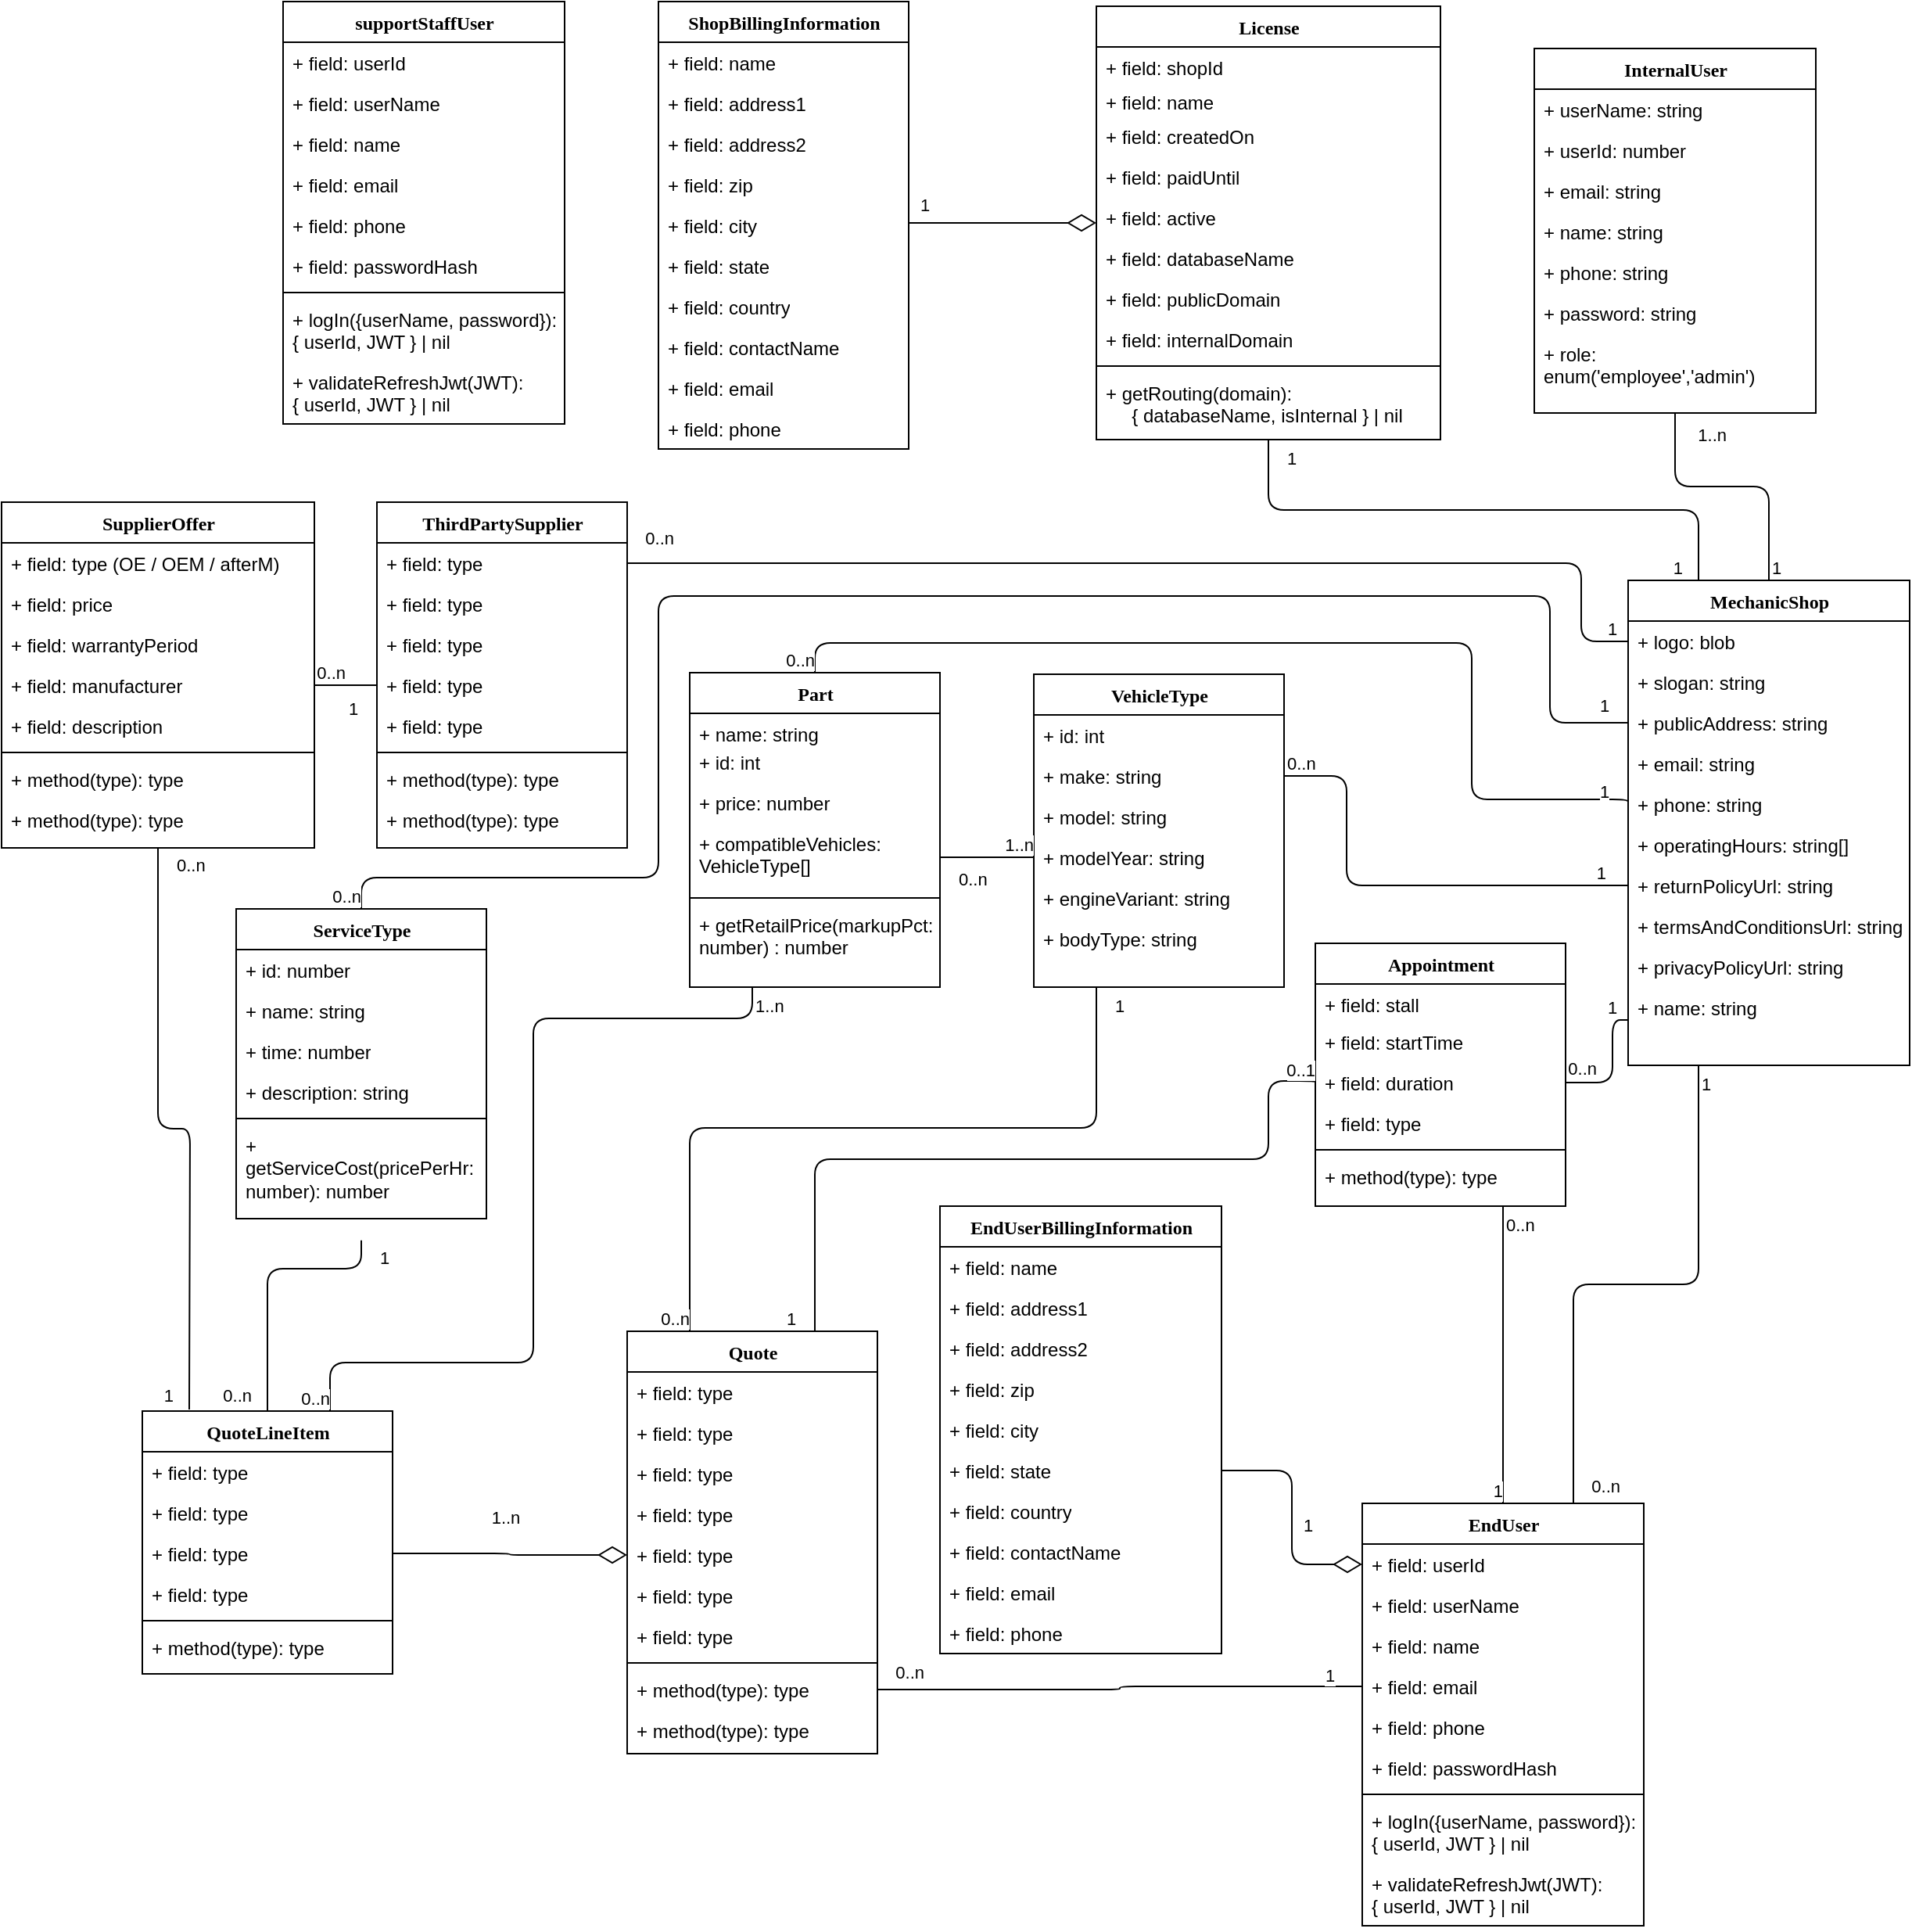 <mxfile version="20.2.3" type="device"><diagram name="Page-1" id="9f46799a-70d6-7492-0946-bef42562c5a5"><mxGraphModel dx="2571" dy="916" grid="1" gridSize="10" guides="1" tooltips="1" connect="1" arrows="1" fold="1" page="1" pageScale="1" pageWidth="1100" pageHeight="850" background="none" math="0" shadow="0"><root><mxCell id="0"/><mxCell id="1" parent="0"/><mxCell id="78961159f06e98e8-17" value="ShopBillingInformation" style="swimlane;html=1;fontStyle=1;align=center;verticalAlign=top;childLayout=stackLayout;horizontal=1;startSize=26;horizontalStack=0;resizeParent=1;resizeLast=0;collapsible=1;marginBottom=0;swimlaneFillColor=#ffffff;rounded=0;shadow=0;comic=0;labelBackgroundColor=none;strokeWidth=1;fillColor=none;fontFamily=Verdana;fontSize=12" parent="1" vertex="1"><mxGeometry x="90" y="80" width="160" height="286" as="geometry"/></mxCell><mxCell id="78961159f06e98e8-21" value="+ field: name" style="text;html=1;strokeColor=none;fillColor=none;align=left;verticalAlign=top;spacingLeft=4;spacingRight=4;whiteSpace=wrap;overflow=hidden;rotatable=0;points=[[0,0.5],[1,0.5]];portConstraint=eastwest;" parent="78961159f06e98e8-17" vertex="1"><mxGeometry y="26" width="160" height="26" as="geometry"/></mxCell><mxCell id="78961159f06e98e8-23" value="+ field: address1" style="text;html=1;strokeColor=none;fillColor=none;align=left;verticalAlign=top;spacingLeft=4;spacingRight=4;whiteSpace=wrap;overflow=hidden;rotatable=0;points=[[0,0.5],[1,0.5]];portConstraint=eastwest;" parent="78961159f06e98e8-17" vertex="1"><mxGeometry y="52" width="160" height="26" as="geometry"/></mxCell><mxCell id="78961159f06e98e8-25" value="+ field: address2" style="text;html=1;strokeColor=none;fillColor=none;align=left;verticalAlign=top;spacingLeft=4;spacingRight=4;whiteSpace=wrap;overflow=hidden;rotatable=0;points=[[0,0.5],[1,0.5]];portConstraint=eastwest;" parent="78961159f06e98e8-17" vertex="1"><mxGeometry y="78" width="160" height="26" as="geometry"/></mxCell><mxCell id="78961159f06e98e8-26" value="+ field: zip" style="text;html=1;strokeColor=none;fillColor=none;align=left;verticalAlign=top;spacingLeft=4;spacingRight=4;whiteSpace=wrap;overflow=hidden;rotatable=0;points=[[0,0.5],[1,0.5]];portConstraint=eastwest;" parent="78961159f06e98e8-17" vertex="1"><mxGeometry y="104" width="160" height="26" as="geometry"/></mxCell><mxCell id="78961159f06e98e8-24" value="+ field: city" style="text;html=1;strokeColor=none;fillColor=none;align=left;verticalAlign=top;spacingLeft=4;spacingRight=4;whiteSpace=wrap;overflow=hidden;rotatable=0;points=[[0,0.5],[1,0.5]];portConstraint=eastwest;" parent="78961159f06e98e8-17" vertex="1"><mxGeometry y="130" width="160" height="26" as="geometry"/></mxCell><mxCell id="78961159f06e98e8-20" value="+ field: state" style="text;html=1;strokeColor=none;fillColor=none;align=left;verticalAlign=top;spacingLeft=4;spacingRight=4;whiteSpace=wrap;overflow=hidden;rotatable=0;points=[[0,0.5],[1,0.5]];portConstraint=eastwest;" parent="78961159f06e98e8-17" vertex="1"><mxGeometry y="156" width="160" height="26" as="geometry"/></mxCell><mxCell id="46ZdBslRODWZEYfCIZZH-1" value="+ field: country" style="text;html=1;strokeColor=none;fillColor=none;align=left;verticalAlign=top;spacingLeft=4;spacingRight=4;whiteSpace=wrap;overflow=hidden;rotatable=0;points=[[0,0.5],[1,0.5]];portConstraint=eastwest;" parent="78961159f06e98e8-17" vertex="1"><mxGeometry y="182" width="160" height="26" as="geometry"/></mxCell><mxCell id="78961159f06e98e8-27" value="+ field: contactName" style="text;html=1;strokeColor=none;fillColor=none;align=left;verticalAlign=top;spacingLeft=4;spacingRight=4;whiteSpace=wrap;overflow=hidden;rotatable=0;points=[[0,0.5],[1,0.5]];portConstraint=eastwest;" parent="78961159f06e98e8-17" vertex="1"><mxGeometry y="208" width="160" height="26" as="geometry"/></mxCell><mxCell id="46ZdBslRODWZEYfCIZZH-2" value="+ field: email" style="text;html=1;strokeColor=none;fillColor=none;align=left;verticalAlign=top;spacingLeft=4;spacingRight=4;whiteSpace=wrap;overflow=hidden;rotatable=0;points=[[0,0.5],[1,0.5]];portConstraint=eastwest;" parent="78961159f06e98e8-17" vertex="1"><mxGeometry y="234" width="160" height="26" as="geometry"/></mxCell><mxCell id="46ZdBslRODWZEYfCIZZH-4" value="+ field: phone" style="text;html=1;strokeColor=none;fillColor=none;align=left;verticalAlign=top;spacingLeft=4;spacingRight=4;whiteSpace=wrap;overflow=hidden;rotatable=0;points=[[0,0.5],[1,0.5]];portConstraint=eastwest;" parent="78961159f06e98e8-17" vertex="1"><mxGeometry y="260" width="160" height="26" as="geometry"/></mxCell><mxCell id="78961159f06e98e8-30" value="License" style="swimlane;html=1;fontStyle=1;align=center;verticalAlign=top;childLayout=stackLayout;horizontal=1;startSize=26;horizontalStack=0;resizeParent=1;resizeLast=0;collapsible=1;marginBottom=0;swimlaneFillColor=#ffffff;rounded=0;shadow=0;comic=0;labelBackgroundColor=none;strokeWidth=1;fillColor=none;fontFamily=Verdana;fontSize=12" parent="1" vertex="1"><mxGeometry x="370" y="83" width="220" height="277" as="geometry"/></mxCell><mxCell id="46ZdBslRODWZEYfCIZZH-6" value="+ field: shopId" style="text;html=1;strokeColor=none;fillColor=none;align=left;verticalAlign=top;spacingLeft=4;spacingRight=4;whiteSpace=wrap;overflow=hidden;rotatable=0;points=[[0,0.5],[1,0.5]];portConstraint=eastwest;" parent="78961159f06e98e8-30" vertex="1"><mxGeometry y="26" width="220" height="22" as="geometry"/></mxCell><mxCell id="78961159f06e98e8-31" value="+ field: name" style="text;html=1;strokeColor=none;fillColor=none;align=left;verticalAlign=top;spacingLeft=4;spacingRight=4;whiteSpace=wrap;overflow=hidden;rotatable=0;points=[[0,0.5],[1,0.5]];portConstraint=eastwest;" parent="78961159f06e98e8-30" vertex="1"><mxGeometry y="48" width="220" height="22" as="geometry"/></mxCell><mxCell id="78961159f06e98e8-32" value="+ field: createdOn" style="text;html=1;strokeColor=none;fillColor=none;align=left;verticalAlign=top;spacingLeft=4;spacingRight=4;whiteSpace=wrap;overflow=hidden;rotatable=0;points=[[0,0.5],[1,0.5]];portConstraint=eastwest;" parent="78961159f06e98e8-30" vertex="1"><mxGeometry y="70" width="220" height="26" as="geometry"/></mxCell><mxCell id="78961159f06e98e8-33" value="+ field: paidUntil" style="text;html=1;strokeColor=none;fillColor=none;align=left;verticalAlign=top;spacingLeft=4;spacingRight=4;whiteSpace=wrap;overflow=hidden;rotatable=0;points=[[0,0.5],[1,0.5]];portConstraint=eastwest;" parent="78961159f06e98e8-30" vertex="1"><mxGeometry y="96" width="220" height="26" as="geometry"/></mxCell><mxCell id="78961159f06e98e8-34" value="+ field: active" style="text;html=1;strokeColor=none;fillColor=none;align=left;verticalAlign=top;spacingLeft=4;spacingRight=4;whiteSpace=wrap;overflow=hidden;rotatable=0;points=[[0,0.5],[1,0.5]];portConstraint=eastwest;" parent="78961159f06e98e8-30" vertex="1"><mxGeometry y="122" width="220" height="26" as="geometry"/></mxCell><mxCell id="78961159f06e98e8-36" value="+ field: databaseName" style="text;html=1;strokeColor=none;fillColor=none;align=left;verticalAlign=top;spacingLeft=4;spacingRight=4;whiteSpace=wrap;overflow=hidden;rotatable=0;points=[[0,0.5],[1,0.5]];portConstraint=eastwest;" parent="78961159f06e98e8-30" vertex="1"><mxGeometry y="148" width="220" height="26" as="geometry"/></mxCell><mxCell id="78961159f06e98e8-37" value="+ field: publicDomain" style="text;html=1;strokeColor=none;fillColor=none;align=left;verticalAlign=top;spacingLeft=4;spacingRight=4;whiteSpace=wrap;overflow=hidden;rotatable=0;points=[[0,0.5],[1,0.5]];portConstraint=eastwest;" parent="78961159f06e98e8-30" vertex="1"><mxGeometry y="174" width="220" height="26" as="geometry"/></mxCell><mxCell id="78961159f06e98e8-39" value="+ field: internalDomain" style="text;html=1;strokeColor=none;fillColor=none;align=left;verticalAlign=top;spacingLeft=4;spacingRight=4;whiteSpace=wrap;overflow=hidden;rotatable=0;points=[[0,0.5],[1,0.5]];portConstraint=eastwest;" parent="78961159f06e98e8-30" vertex="1"><mxGeometry y="200" width="220" height="26" as="geometry"/></mxCell><mxCell id="78961159f06e98e8-38" value="" style="line;html=1;strokeWidth=1;fillColor=none;align=left;verticalAlign=middle;spacingTop=-1;spacingLeft=3;spacingRight=3;rotatable=0;labelPosition=right;points=[];portConstraint=eastwest;" parent="78961159f06e98e8-30" vertex="1"><mxGeometry y="226" width="220" height="8" as="geometry"/></mxCell><mxCell id="78961159f06e98e8-40" value="+ getRouting(domain): &lt;br&gt;&amp;nbsp; &amp;nbsp; &amp;nbsp;{ databaseName, isInternal } | nil" style="text;html=1;strokeColor=none;fillColor=none;align=left;verticalAlign=top;spacingLeft=4;spacingRight=4;whiteSpace=wrap;overflow=hidden;rotatable=0;points=[[0,0.5],[1,0.5]];portConstraint=eastwest;" parent="78961159f06e98e8-30" vertex="1"><mxGeometry y="234" width="220" height="38" as="geometry"/></mxCell><mxCell id="78961159f06e98e8-43" value="supportStaffUser" style="swimlane;html=1;fontStyle=1;align=center;verticalAlign=top;childLayout=stackLayout;horizontal=1;startSize=26;horizontalStack=0;resizeParent=1;resizeLast=0;collapsible=1;marginBottom=0;swimlaneFillColor=#ffffff;rounded=0;shadow=0;comic=0;labelBackgroundColor=none;strokeWidth=1;fillColor=none;fontFamily=Verdana;fontSize=12" parent="1" vertex="1"><mxGeometry x="-150" y="80" width="180" height="270" as="geometry"/></mxCell><mxCell id="46ZdBslRODWZEYfCIZZH-5" value="+ field: userId" style="text;html=1;strokeColor=none;fillColor=none;align=left;verticalAlign=top;spacingLeft=4;spacingRight=4;whiteSpace=wrap;overflow=hidden;rotatable=0;points=[[0,0.5],[1,0.5]];portConstraint=eastwest;" parent="78961159f06e98e8-43" vertex="1"><mxGeometry y="26" width="180" height="26" as="geometry"/></mxCell><mxCell id="78961159f06e98e8-44" value="+ field: userName" style="text;html=1;strokeColor=none;fillColor=none;align=left;verticalAlign=top;spacingLeft=4;spacingRight=4;whiteSpace=wrap;overflow=hidden;rotatable=0;points=[[0,0.5],[1,0.5]];portConstraint=eastwest;" parent="78961159f06e98e8-43" vertex="1"><mxGeometry y="52" width="180" height="26" as="geometry"/></mxCell><mxCell id="78961159f06e98e8-50" value="+ field: name" style="text;html=1;strokeColor=none;fillColor=none;align=left;verticalAlign=top;spacingLeft=4;spacingRight=4;whiteSpace=wrap;overflow=hidden;rotatable=0;points=[[0,0.5],[1,0.5]];portConstraint=eastwest;" parent="78961159f06e98e8-43" vertex="1"><mxGeometry y="78" width="180" height="26" as="geometry"/></mxCell><mxCell id="78961159f06e98e8-45" value="+ field: email" style="text;html=1;strokeColor=none;fillColor=none;align=left;verticalAlign=top;spacingLeft=4;spacingRight=4;whiteSpace=wrap;overflow=hidden;rotatable=0;points=[[0,0.5],[1,0.5]];portConstraint=eastwest;" parent="78961159f06e98e8-43" vertex="1"><mxGeometry y="104" width="180" height="26" as="geometry"/></mxCell><mxCell id="78961159f06e98e8-49" value="+ field: phone" style="text;html=1;strokeColor=none;fillColor=none;align=left;verticalAlign=top;spacingLeft=4;spacingRight=4;whiteSpace=wrap;overflow=hidden;rotatable=0;points=[[0,0.5],[1,0.5]];portConstraint=eastwest;" parent="78961159f06e98e8-43" vertex="1"><mxGeometry y="130" width="180" height="26" as="geometry"/></mxCell><mxCell id="78961159f06e98e8-52" value="+ field: passwordHash" style="text;html=1;strokeColor=none;fillColor=none;align=left;verticalAlign=top;spacingLeft=4;spacingRight=4;whiteSpace=wrap;overflow=hidden;rotatable=0;points=[[0,0.5],[1,0.5]];portConstraint=eastwest;" parent="78961159f06e98e8-43" vertex="1"><mxGeometry y="156" width="180" height="26" as="geometry"/></mxCell><mxCell id="78961159f06e98e8-51" value="" style="line;html=1;strokeWidth=1;fillColor=none;align=left;verticalAlign=middle;spacingTop=-1;spacingLeft=3;spacingRight=3;rotatable=0;labelPosition=right;points=[];portConstraint=eastwest;" parent="78961159f06e98e8-43" vertex="1"><mxGeometry y="182" width="180" height="8" as="geometry"/></mxCell><mxCell id="78961159f06e98e8-53" value="+ logIn({userName, password}):&lt;br&gt;{ userId, JWT } | nil" style="text;html=1;strokeColor=none;fillColor=none;align=left;verticalAlign=top;spacingLeft=4;spacingRight=4;whiteSpace=wrap;overflow=hidden;rotatable=0;points=[[0,0.5],[1,0.5]];portConstraint=eastwest;" parent="78961159f06e98e8-43" vertex="1"><mxGeometry y="190" width="180" height="40" as="geometry"/></mxCell><mxCell id="46ZdBslRODWZEYfCIZZH-10" value="+ validateRefreshJwt(JWT):&lt;br&gt;{ userId, JWT }&amp;nbsp;| nil" style="text;html=1;strokeColor=none;fillColor=none;align=left;verticalAlign=top;spacingLeft=4;spacingRight=4;whiteSpace=wrap;overflow=hidden;rotatable=0;points=[[0,0.5],[1,0.5]];portConstraint=eastwest;" parent="78961159f06e98e8-43" vertex="1"><mxGeometry y="230" width="180" height="40" as="geometry"/></mxCell><mxCell id="78961159f06e98e8-56" value="MechanicShop" style="swimlane;html=1;fontStyle=1;align=center;verticalAlign=top;childLayout=stackLayout;horizontal=1;startSize=26;horizontalStack=0;resizeParent=1;resizeLast=0;collapsible=1;marginBottom=0;swimlaneFillColor=#ffffff;rounded=0;shadow=0;comic=0;labelBackgroundColor=none;strokeWidth=1;fillColor=none;fontFamily=Verdana;fontSize=12" parent="1" vertex="1"><mxGeometry x="710" y="450" width="180" height="310" as="geometry"/></mxCell><mxCell id="78961159f06e98e8-57" value="+ logo: blob" style="text;html=1;strokeColor=none;fillColor=none;align=left;verticalAlign=top;spacingLeft=4;spacingRight=4;whiteSpace=wrap;overflow=hidden;rotatable=0;points=[[0,0.5],[1,0.5]];portConstraint=eastwest;" parent="78961159f06e98e8-56" vertex="1"><mxGeometry y="26" width="180" height="26" as="geometry"/></mxCell><mxCell id="78961159f06e98e8-58" value="+ slogan: string" style="text;html=1;strokeColor=none;fillColor=none;align=left;verticalAlign=top;spacingLeft=4;spacingRight=4;whiteSpace=wrap;overflow=hidden;rotatable=0;points=[[0,0.5],[1,0.5]];portConstraint=eastwest;" parent="78961159f06e98e8-56" vertex="1"><mxGeometry y="52" width="180" height="26" as="geometry"/></mxCell><mxCell id="78961159f06e98e8-59" value="+ publicAddress: string" style="text;html=1;strokeColor=none;fillColor=none;align=left;verticalAlign=top;spacingLeft=4;spacingRight=4;whiteSpace=wrap;overflow=hidden;rotatable=0;points=[[0,0.5],[1,0.5]];portConstraint=eastwest;" parent="78961159f06e98e8-56" vertex="1"><mxGeometry y="78" width="180" height="26" as="geometry"/></mxCell><mxCell id="78961159f06e98e8-60" value="+ email: string" style="text;html=1;strokeColor=none;fillColor=none;align=left;verticalAlign=top;spacingLeft=4;spacingRight=4;whiteSpace=wrap;overflow=hidden;rotatable=0;points=[[0,0.5],[1,0.5]];portConstraint=eastwest;" parent="78961159f06e98e8-56" vertex="1"><mxGeometry y="104" width="180" height="26" as="geometry"/></mxCell><mxCell id="78961159f06e98e8-61" value="+ phone: string" style="text;html=1;strokeColor=none;fillColor=none;align=left;verticalAlign=top;spacingLeft=4;spacingRight=4;whiteSpace=wrap;overflow=hidden;rotatable=0;points=[[0,0.5],[1,0.5]];portConstraint=eastwest;" parent="78961159f06e98e8-56" vertex="1"><mxGeometry y="130" width="180" height="26" as="geometry"/></mxCell><mxCell id="78961159f06e98e8-62" value="+ operatingHours: string[]" style="text;html=1;strokeColor=none;fillColor=none;align=left;verticalAlign=top;spacingLeft=4;spacingRight=4;whiteSpace=wrap;overflow=hidden;rotatable=0;points=[[0,0.5],[1,0.5]];portConstraint=eastwest;" parent="78961159f06e98e8-56" vertex="1"><mxGeometry y="156" width="180" height="26" as="geometry"/></mxCell><mxCell id="78961159f06e98e8-63" value="+ returnPolicyUrl: string" style="text;html=1;strokeColor=none;fillColor=none;align=left;verticalAlign=top;spacingLeft=4;spacingRight=4;whiteSpace=wrap;overflow=hidden;rotatable=0;points=[[0,0.5],[1,0.5]];portConstraint=eastwest;" parent="78961159f06e98e8-56" vertex="1"><mxGeometry y="182" width="180" height="26" as="geometry"/></mxCell><mxCell id="78961159f06e98e8-65" value="+ termsAndConditionsUrl: string" style="text;html=1;strokeColor=none;fillColor=none;align=left;verticalAlign=top;spacingLeft=4;spacingRight=4;whiteSpace=wrap;overflow=hidden;rotatable=0;points=[[0,0.5],[1,0.5]];portConstraint=eastwest;" parent="78961159f06e98e8-56" vertex="1"><mxGeometry y="208" width="180" height="26" as="geometry"/></mxCell><mxCell id="78961159f06e98e8-66" value="+ privacyPolicyUrl: string" style="text;html=1;strokeColor=none;fillColor=none;align=left;verticalAlign=top;spacingLeft=4;spacingRight=4;whiteSpace=wrap;overflow=hidden;rotatable=0;points=[[0,0.5],[1,0.5]];portConstraint=eastwest;" parent="78961159f06e98e8-56" vertex="1"><mxGeometry y="234" width="180" height="26" as="geometry"/></mxCell><mxCell id="MaNafPkNK3dRG7eyU0Rh-2" value="+ name: string" style="text;html=1;strokeColor=none;fillColor=none;align=left;verticalAlign=top;spacingLeft=4;spacingRight=4;whiteSpace=wrap;overflow=hidden;rotatable=0;points=[[0,0.5],[1,0.5]];portConstraint=eastwest;" vertex="1" parent="78961159f06e98e8-56"><mxGeometry y="260" width="180" height="26" as="geometry"/></mxCell><mxCell id="78961159f06e98e8-82" value="Quote" style="swimlane;html=1;fontStyle=1;align=center;verticalAlign=top;childLayout=stackLayout;horizontal=1;startSize=26;horizontalStack=0;resizeParent=1;resizeLast=0;collapsible=1;marginBottom=0;swimlaneFillColor=#ffffff;rounded=0;shadow=0;comic=0;labelBackgroundColor=none;strokeWidth=1;fillColor=none;fontFamily=Verdana;fontSize=12" parent="1" vertex="1"><mxGeometry x="70" y="930" width="160" height="270" as="geometry"/></mxCell><mxCell id="78961159f06e98e8-83" value="+ field: type" style="text;html=1;strokeColor=none;fillColor=none;align=left;verticalAlign=top;spacingLeft=4;spacingRight=4;whiteSpace=wrap;overflow=hidden;rotatable=0;points=[[0,0.5],[1,0.5]];portConstraint=eastwest;" parent="78961159f06e98e8-82" vertex="1"><mxGeometry y="26" width="160" height="26" as="geometry"/></mxCell><mxCell id="78961159f06e98e8-84" value="+ field: type" style="text;html=1;strokeColor=none;fillColor=none;align=left;verticalAlign=top;spacingLeft=4;spacingRight=4;whiteSpace=wrap;overflow=hidden;rotatable=0;points=[[0,0.5],[1,0.5]];portConstraint=eastwest;" parent="78961159f06e98e8-82" vertex="1"><mxGeometry y="52" width="160" height="26" as="geometry"/></mxCell><mxCell id="78961159f06e98e8-85" value="+ field: type" style="text;html=1;strokeColor=none;fillColor=none;align=left;verticalAlign=top;spacingLeft=4;spacingRight=4;whiteSpace=wrap;overflow=hidden;rotatable=0;points=[[0,0.5],[1,0.5]];portConstraint=eastwest;" parent="78961159f06e98e8-82" vertex="1"><mxGeometry y="78" width="160" height="26" as="geometry"/></mxCell><mxCell id="78961159f06e98e8-86" value="+ field: type" style="text;html=1;strokeColor=none;fillColor=none;align=left;verticalAlign=top;spacingLeft=4;spacingRight=4;whiteSpace=wrap;overflow=hidden;rotatable=0;points=[[0,0.5],[1,0.5]];portConstraint=eastwest;" parent="78961159f06e98e8-82" vertex="1"><mxGeometry y="104" width="160" height="26" as="geometry"/></mxCell><mxCell id="78961159f06e98e8-87" value="+ field: type" style="text;html=1;strokeColor=none;fillColor=none;align=left;verticalAlign=top;spacingLeft=4;spacingRight=4;whiteSpace=wrap;overflow=hidden;rotatable=0;points=[[0,0.5],[1,0.5]];portConstraint=eastwest;" parent="78961159f06e98e8-82" vertex="1"><mxGeometry y="130" width="160" height="26" as="geometry"/></mxCell><mxCell id="78961159f06e98e8-88" value="+ field: type" style="text;html=1;strokeColor=none;fillColor=none;align=left;verticalAlign=top;spacingLeft=4;spacingRight=4;whiteSpace=wrap;overflow=hidden;rotatable=0;points=[[0,0.5],[1,0.5]];portConstraint=eastwest;" parent="78961159f06e98e8-82" vertex="1"><mxGeometry y="156" width="160" height="26" as="geometry"/></mxCell><mxCell id="78961159f06e98e8-89" value="+ field: type" style="text;html=1;strokeColor=none;fillColor=none;align=left;verticalAlign=top;spacingLeft=4;spacingRight=4;whiteSpace=wrap;overflow=hidden;rotatable=0;points=[[0,0.5],[1,0.5]];portConstraint=eastwest;" parent="78961159f06e98e8-82" vertex="1"><mxGeometry y="182" width="160" height="26" as="geometry"/></mxCell><mxCell id="78961159f06e98e8-90" value="" style="line;html=1;strokeWidth=1;fillColor=none;align=left;verticalAlign=middle;spacingTop=-1;spacingLeft=3;spacingRight=3;rotatable=0;labelPosition=right;points=[];portConstraint=eastwest;" parent="78961159f06e98e8-82" vertex="1"><mxGeometry y="208" width="160" height="8" as="geometry"/></mxCell><mxCell id="78961159f06e98e8-91" value="+ method(type): type" style="text;html=1;strokeColor=none;fillColor=none;align=left;verticalAlign=top;spacingLeft=4;spacingRight=4;whiteSpace=wrap;overflow=hidden;rotatable=0;points=[[0,0.5],[1,0.5]];portConstraint=eastwest;" parent="78961159f06e98e8-82" vertex="1"><mxGeometry y="216" width="160" height="26" as="geometry"/></mxCell><mxCell id="78961159f06e98e8-94" value="+ method(type): type" style="text;html=1;strokeColor=none;fillColor=none;align=left;verticalAlign=top;spacingLeft=4;spacingRight=4;whiteSpace=wrap;overflow=hidden;rotatable=0;points=[[0,0.5],[1,0.5]];portConstraint=eastwest;" parent="78961159f06e98e8-82" vertex="1"><mxGeometry y="242" width="160" height="26" as="geometry"/></mxCell><mxCell id="78961159f06e98e8-95" value="QuoteLineItem" style="swimlane;html=1;fontStyle=1;align=center;verticalAlign=top;childLayout=stackLayout;horizontal=1;startSize=26;horizontalStack=0;resizeParent=1;resizeLast=0;collapsible=1;marginBottom=0;swimlaneFillColor=#ffffff;rounded=0;shadow=0;comic=0;labelBackgroundColor=none;strokeWidth=1;fillColor=none;fontFamily=Verdana;fontSize=12" parent="1" vertex="1"><mxGeometry x="-240" y="981" width="160" height="168" as="geometry"/></mxCell><mxCell id="78961159f06e98e8-96" value="+ field: type" style="text;html=1;strokeColor=none;fillColor=none;align=left;verticalAlign=top;spacingLeft=4;spacingRight=4;whiteSpace=wrap;overflow=hidden;rotatable=0;points=[[0,0.5],[1,0.5]];portConstraint=eastwest;" parent="78961159f06e98e8-95" vertex="1"><mxGeometry y="26" width="160" height="26" as="geometry"/></mxCell><mxCell id="78961159f06e98e8-97" value="+ field: type" style="text;html=1;strokeColor=none;fillColor=none;align=left;verticalAlign=top;spacingLeft=4;spacingRight=4;whiteSpace=wrap;overflow=hidden;rotatable=0;points=[[0,0.5],[1,0.5]];portConstraint=eastwest;" parent="78961159f06e98e8-95" vertex="1"><mxGeometry y="52" width="160" height="26" as="geometry"/></mxCell><mxCell id="78961159f06e98e8-98" value="+ field: type" style="text;html=1;strokeColor=none;fillColor=none;align=left;verticalAlign=top;spacingLeft=4;spacingRight=4;whiteSpace=wrap;overflow=hidden;rotatable=0;points=[[0,0.5],[1,0.5]];portConstraint=eastwest;" parent="78961159f06e98e8-95" vertex="1"><mxGeometry y="78" width="160" height="26" as="geometry"/></mxCell><mxCell id="78961159f06e98e8-102" value="+ field: type" style="text;html=1;strokeColor=none;fillColor=none;align=left;verticalAlign=top;spacingLeft=4;spacingRight=4;whiteSpace=wrap;overflow=hidden;rotatable=0;points=[[0,0.5],[1,0.5]];portConstraint=eastwest;" parent="78961159f06e98e8-95" vertex="1"><mxGeometry y="104" width="160" height="26" as="geometry"/></mxCell><mxCell id="78961159f06e98e8-103" value="" style="line;html=1;strokeWidth=1;fillColor=none;align=left;verticalAlign=middle;spacingTop=-1;spacingLeft=3;spacingRight=3;rotatable=0;labelPosition=right;points=[];portConstraint=eastwest;" parent="78961159f06e98e8-95" vertex="1"><mxGeometry y="130" width="160" height="8" as="geometry"/></mxCell><mxCell id="78961159f06e98e8-104" value="+ method(type): type" style="text;html=1;strokeColor=none;fillColor=none;align=left;verticalAlign=top;spacingLeft=4;spacingRight=4;whiteSpace=wrap;overflow=hidden;rotatable=0;points=[[0,0.5],[1,0.5]];portConstraint=eastwest;" parent="78961159f06e98e8-95" vertex="1"><mxGeometry y="138" width="160" height="26" as="geometry"/></mxCell><mxCell id="78961159f06e98e8-121" style="edgeStyle=elbowEdgeStyle;html=1;labelBackgroundColor=none;startFill=0;startSize=8;endArrow=diamondThin;endFill=0;endSize=16;fontFamily=Verdana;fontSize=12;elbow=vertical;" parent="1" source="78961159f06e98e8-17" target="78961159f06e98e8-30" edge="1"><mxGeometry relative="1" as="geometry"><mxPoint x="250" y="259.882" as="sourcePoint"/></mxGeometry></mxCell><mxCell id="46ZdBslRODWZEYfCIZZH-7" value="1" style="edgeLabel;html=1;align=center;verticalAlign=middle;resizable=0;points=[];" parent="78961159f06e98e8-121" vertex="1" connectable="0"><mxGeometry x="-0.186" y="1" relative="1" as="geometry"><mxPoint x="-39" y="-11" as="offset"/></mxGeometry></mxCell><mxCell id="46ZdBslRODWZEYfCIZZH-12" value="" style="endArrow=none;html=1;edgeStyle=orthogonalEdgeStyle;rounded=1;exitX=0.5;exitY=1;exitDx=0;exitDy=0;entryX=0.25;entryY=0;entryDx=0;entryDy=0;" parent="1" source="78961159f06e98e8-30" target="78961159f06e98e8-56" edge="1"><mxGeometry relative="1" as="geometry"><mxPoint x="340" y="490" as="sourcePoint"/><mxPoint x="500" y="490" as="targetPoint"/></mxGeometry></mxCell><mxCell id="46ZdBslRODWZEYfCIZZH-13" value="1" style="edgeLabel;resizable=0;html=1;align=left;verticalAlign=bottom;" parent="46ZdBslRODWZEYfCIZZH-12" connectable="0" vertex="1"><mxGeometry x="-1" relative="1" as="geometry"><mxPoint x="10" y="20" as="offset"/></mxGeometry></mxCell><mxCell id="46ZdBslRODWZEYfCIZZH-14" value="1" style="edgeLabel;resizable=0;html=1;align=right;verticalAlign=bottom;" parent="46ZdBslRODWZEYfCIZZH-12" connectable="0" vertex="1"><mxGeometry x="1" relative="1" as="geometry"><mxPoint x="-10" as="offset"/></mxGeometry></mxCell><mxCell id="46ZdBslRODWZEYfCIZZH-15" value="InternalUser" style="swimlane;html=1;fontStyle=1;align=center;verticalAlign=top;childLayout=stackLayout;horizontal=1;startSize=26;horizontalStack=0;resizeParent=1;resizeLast=0;collapsible=1;marginBottom=0;swimlaneFillColor=#ffffff;rounded=0;shadow=0;comic=0;labelBackgroundColor=none;strokeWidth=1;fillColor=none;fontFamily=Verdana;fontSize=12" parent="1" vertex="1"><mxGeometry x="650" y="110" width="180" height="233" as="geometry"/></mxCell><mxCell id="46ZdBslRODWZEYfCIZZH-16" value="+ userName: string" style="text;html=1;strokeColor=none;fillColor=none;align=left;verticalAlign=top;spacingLeft=4;spacingRight=4;whiteSpace=wrap;overflow=hidden;rotatable=0;points=[[0,0.5],[1,0.5]];portConstraint=eastwest;" parent="46ZdBslRODWZEYfCIZZH-15" vertex="1"><mxGeometry y="26" width="180" height="26" as="geometry"/></mxCell><mxCell id="46ZdBslRODWZEYfCIZZH-17" value="+ userId: number" style="text;html=1;strokeColor=none;fillColor=none;align=left;verticalAlign=top;spacingLeft=4;spacingRight=4;whiteSpace=wrap;overflow=hidden;rotatable=0;points=[[0,0.5],[1,0.5]];portConstraint=eastwest;" parent="46ZdBslRODWZEYfCIZZH-15" vertex="1"><mxGeometry y="52" width="180" height="26" as="geometry"/></mxCell><mxCell id="46ZdBslRODWZEYfCIZZH-18" value="+ email: string" style="text;html=1;strokeColor=none;fillColor=none;align=left;verticalAlign=top;spacingLeft=4;spacingRight=4;whiteSpace=wrap;overflow=hidden;rotatable=0;points=[[0,0.5],[1,0.5]];portConstraint=eastwest;" parent="46ZdBslRODWZEYfCIZZH-15" vertex="1"><mxGeometry y="78" width="180" height="26" as="geometry"/></mxCell><mxCell id="46ZdBslRODWZEYfCIZZH-19" value="+ name: string" style="text;html=1;strokeColor=none;fillColor=none;align=left;verticalAlign=top;spacingLeft=4;spacingRight=4;whiteSpace=wrap;overflow=hidden;rotatable=0;points=[[0,0.5],[1,0.5]];portConstraint=eastwest;" parent="46ZdBslRODWZEYfCIZZH-15" vertex="1"><mxGeometry y="104" width="180" height="26" as="geometry"/></mxCell><mxCell id="46ZdBslRODWZEYfCIZZH-20" value="+ phone: string" style="text;html=1;strokeColor=none;fillColor=none;align=left;verticalAlign=top;spacingLeft=4;spacingRight=4;whiteSpace=wrap;overflow=hidden;rotatable=0;points=[[0,0.5],[1,0.5]];portConstraint=eastwest;" parent="46ZdBslRODWZEYfCIZZH-15" vertex="1"><mxGeometry y="130" width="180" height="26" as="geometry"/></mxCell><mxCell id="46ZdBslRODWZEYfCIZZH-21" value="+ password: string" style="text;html=1;strokeColor=none;fillColor=none;align=left;verticalAlign=top;spacingLeft=4;spacingRight=4;whiteSpace=wrap;overflow=hidden;rotatable=0;points=[[0,0.5],[1,0.5]];portConstraint=eastwest;" parent="46ZdBslRODWZEYfCIZZH-15" vertex="1"><mxGeometry y="156" width="180" height="26" as="geometry"/></mxCell><mxCell id="MaNafPkNK3dRG7eyU0Rh-1" value="+ role: enum('employee','admin')" style="text;html=1;strokeColor=none;fillColor=none;align=left;verticalAlign=top;spacingLeft=4;spacingRight=4;whiteSpace=wrap;overflow=hidden;rotatable=0;points=[[0,0.5],[1,0.5]];portConstraint=eastwest;" vertex="1" parent="46ZdBslRODWZEYfCIZZH-15"><mxGeometry y="182" width="180" height="38" as="geometry"/></mxCell><mxCell id="46ZdBslRODWZEYfCIZZH-25" value="" style="endArrow=none;html=1;edgeStyle=orthogonalEdgeStyle;rounded=1;exitX=0.5;exitY=0;exitDx=0;exitDy=0;entryX=0.5;entryY=1;entryDx=0;entryDy=0;" parent="1" source="78961159f06e98e8-56" target="46ZdBslRODWZEYfCIZZH-15" edge="1"><mxGeometry relative="1" as="geometry"><mxPoint x="895" y="708" as="sourcePoint"/><mxPoint x="1055" y="708" as="targetPoint"/><Array as="points"><mxPoint x="800" y="390"/><mxPoint x="740" y="390"/></Array></mxGeometry></mxCell><mxCell id="46ZdBslRODWZEYfCIZZH-26" value="1" style="edgeLabel;resizable=0;html=1;align=left;verticalAlign=bottom;" parent="46ZdBslRODWZEYfCIZZH-25" connectable="0" vertex="1"><mxGeometry x="-1" relative="1" as="geometry"/></mxCell><mxCell id="46ZdBslRODWZEYfCIZZH-27" value="1..n" style="edgeLabel;resizable=0;html=1;align=right;verticalAlign=bottom;" parent="46ZdBslRODWZEYfCIZZH-25" connectable="0" vertex="1"><mxGeometry x="1" relative="1" as="geometry"><mxPoint x="33" y="22" as="offset"/></mxGeometry></mxCell><mxCell id="46ZdBslRODWZEYfCIZZH-28" value="EndUserBillingInformation" style="swimlane;html=1;fontStyle=1;align=center;verticalAlign=top;childLayout=stackLayout;horizontal=1;startSize=26;horizontalStack=0;resizeParent=1;resizeLast=0;collapsible=1;marginBottom=0;swimlaneFillColor=#ffffff;rounded=0;shadow=0;comic=0;labelBackgroundColor=none;strokeWidth=1;fillColor=none;fontFamily=Verdana;fontSize=12" parent="1" vertex="1"><mxGeometry x="270" y="850" width="180" height="286" as="geometry"/></mxCell><mxCell id="46ZdBslRODWZEYfCIZZH-29" value="+ field: name" style="text;html=1;strokeColor=none;fillColor=none;align=left;verticalAlign=top;spacingLeft=4;spacingRight=4;whiteSpace=wrap;overflow=hidden;rotatable=0;points=[[0,0.5],[1,0.5]];portConstraint=eastwest;" parent="46ZdBslRODWZEYfCIZZH-28" vertex="1"><mxGeometry y="26" width="180" height="26" as="geometry"/></mxCell><mxCell id="46ZdBslRODWZEYfCIZZH-30" value="+ field: address1" style="text;html=1;strokeColor=none;fillColor=none;align=left;verticalAlign=top;spacingLeft=4;spacingRight=4;whiteSpace=wrap;overflow=hidden;rotatable=0;points=[[0,0.5],[1,0.5]];portConstraint=eastwest;" parent="46ZdBslRODWZEYfCIZZH-28" vertex="1"><mxGeometry y="52" width="180" height="26" as="geometry"/></mxCell><mxCell id="46ZdBslRODWZEYfCIZZH-31" value="+ field: address2" style="text;html=1;strokeColor=none;fillColor=none;align=left;verticalAlign=top;spacingLeft=4;spacingRight=4;whiteSpace=wrap;overflow=hidden;rotatable=0;points=[[0,0.5],[1,0.5]];portConstraint=eastwest;" parent="46ZdBslRODWZEYfCIZZH-28" vertex="1"><mxGeometry y="78" width="180" height="26" as="geometry"/></mxCell><mxCell id="46ZdBslRODWZEYfCIZZH-32" value="+ field: zip" style="text;html=1;strokeColor=none;fillColor=none;align=left;verticalAlign=top;spacingLeft=4;spacingRight=4;whiteSpace=wrap;overflow=hidden;rotatable=0;points=[[0,0.5],[1,0.5]];portConstraint=eastwest;" parent="46ZdBslRODWZEYfCIZZH-28" vertex="1"><mxGeometry y="104" width="180" height="26" as="geometry"/></mxCell><mxCell id="46ZdBslRODWZEYfCIZZH-33" value="+ field: city" style="text;html=1;strokeColor=none;fillColor=none;align=left;verticalAlign=top;spacingLeft=4;spacingRight=4;whiteSpace=wrap;overflow=hidden;rotatable=0;points=[[0,0.5],[1,0.5]];portConstraint=eastwest;" parent="46ZdBslRODWZEYfCIZZH-28" vertex="1"><mxGeometry y="130" width="180" height="26" as="geometry"/></mxCell><mxCell id="46ZdBslRODWZEYfCIZZH-34" value="+ field: state" style="text;html=1;strokeColor=none;fillColor=none;align=left;verticalAlign=top;spacingLeft=4;spacingRight=4;whiteSpace=wrap;overflow=hidden;rotatable=0;points=[[0,0.5],[1,0.5]];portConstraint=eastwest;" parent="46ZdBslRODWZEYfCIZZH-28" vertex="1"><mxGeometry y="156" width="180" height="26" as="geometry"/></mxCell><mxCell id="46ZdBslRODWZEYfCIZZH-35" value="+ field: country" style="text;html=1;strokeColor=none;fillColor=none;align=left;verticalAlign=top;spacingLeft=4;spacingRight=4;whiteSpace=wrap;overflow=hidden;rotatable=0;points=[[0,0.5],[1,0.5]];portConstraint=eastwest;" parent="46ZdBslRODWZEYfCIZZH-28" vertex="1"><mxGeometry y="182" width="180" height="26" as="geometry"/></mxCell><mxCell id="46ZdBslRODWZEYfCIZZH-36" value="+ field: contactName" style="text;html=1;strokeColor=none;fillColor=none;align=left;verticalAlign=top;spacingLeft=4;spacingRight=4;whiteSpace=wrap;overflow=hidden;rotatable=0;points=[[0,0.5],[1,0.5]];portConstraint=eastwest;" parent="46ZdBslRODWZEYfCIZZH-28" vertex="1"><mxGeometry y="208" width="180" height="26" as="geometry"/></mxCell><mxCell id="46ZdBslRODWZEYfCIZZH-37" value="+ field: email" style="text;html=1;strokeColor=none;fillColor=none;align=left;verticalAlign=top;spacingLeft=4;spacingRight=4;whiteSpace=wrap;overflow=hidden;rotatable=0;points=[[0,0.5],[1,0.5]];portConstraint=eastwest;" parent="46ZdBslRODWZEYfCIZZH-28" vertex="1"><mxGeometry y="234" width="180" height="26" as="geometry"/></mxCell><mxCell id="46ZdBslRODWZEYfCIZZH-38" value="+ field: phone" style="text;html=1;strokeColor=none;fillColor=none;align=left;verticalAlign=top;spacingLeft=4;spacingRight=4;whiteSpace=wrap;overflow=hidden;rotatable=0;points=[[0,0.5],[1,0.5]];portConstraint=eastwest;" parent="46ZdBslRODWZEYfCIZZH-28" vertex="1"><mxGeometry y="260" width="180" height="26" as="geometry"/></mxCell><mxCell id="46ZdBslRODWZEYfCIZZH-40" value="" style="endArrow=diamondThin;endFill=0;endSize=16;html=1;rounded=1;strokeColor=default;exitX=1;exitY=0.5;exitDx=0;exitDy=0;edgeStyle=orthogonalEdgeStyle;startSize=8;entryX=0;entryY=0.5;entryDx=0;entryDy=0;" parent="1" source="78961159f06e98e8-98" target="78961159f06e98e8-87" edge="1"><mxGeometry width="160" relative="1" as="geometry"><mxPoint x="-210" y="1818" as="sourcePoint"/><mxPoint x="200" y="1240" as="targetPoint"/></mxGeometry></mxCell><mxCell id="46ZdBslRODWZEYfCIZZH-44" value="1..n" style="edgeLabel;html=1;align=center;verticalAlign=middle;resizable=0;points=[];" parent="46ZdBslRODWZEYfCIZZH-40" vertex="1" connectable="0"><mxGeometry x="-0.283" y="7" relative="1" as="geometry"><mxPoint x="18" y="-16" as="offset"/></mxGeometry></mxCell><mxCell id="46ZdBslRODWZEYfCIZZH-41" value="" style="endArrow=none;html=1;edgeStyle=orthogonalEdgeStyle;rounded=1;startSize=8;endSize=16;strokeColor=default;exitX=0;exitY=0.5;exitDx=0;exitDy=0;entryX=1;entryY=0.5;entryDx=0;entryDy=0;" parent="1" source="46ZdBslRODWZEYfCIZZH-50" target="78961159f06e98e8-91" edge="1"><mxGeometry relative="1" as="geometry"><mxPoint x="340" y="980" as="sourcePoint"/><mxPoint x="500" y="980" as="targetPoint"/></mxGeometry></mxCell><mxCell id="46ZdBslRODWZEYfCIZZH-42" value="1" style="edgeLabel;resizable=0;html=1;align=left;verticalAlign=bottom;" parent="46ZdBslRODWZEYfCIZZH-41" connectable="0" vertex="1"><mxGeometry x="-1" relative="1" as="geometry"/></mxCell><mxCell id="46ZdBslRODWZEYfCIZZH-43" value="0..n" style="edgeLabel;resizable=0;html=1;align=right;verticalAlign=bottom;" parent="46ZdBslRODWZEYfCIZZH-41" connectable="0" vertex="1"><mxGeometry x="1" relative="1" as="geometry"><mxPoint x="30" y="-3" as="offset"/></mxGeometry></mxCell><mxCell id="46ZdBslRODWZEYfCIZZH-58" value="1" style="edgeLabel;html=1;align=center;verticalAlign=middle;resizable=0;points=[];" parent="46ZdBslRODWZEYfCIZZH-41" vertex="1" connectable="0"><mxGeometry x="-0.774" y="10" relative="1" as="geometry"><mxPoint x="14" y="-17" as="offset"/></mxGeometry></mxCell><mxCell id="46ZdBslRODWZEYfCIZZH-46" value="EndUser" style="swimlane;html=1;fontStyle=1;align=center;verticalAlign=top;childLayout=stackLayout;horizontal=1;startSize=26;horizontalStack=0;resizeParent=1;resizeLast=0;collapsible=1;marginBottom=0;swimlaneFillColor=#ffffff;rounded=0;shadow=0;comic=0;labelBackgroundColor=none;strokeWidth=1;fillColor=none;fontFamily=Verdana;fontSize=12" parent="1" vertex="1"><mxGeometry x="540" y="1040" width="180" height="270" as="geometry"/></mxCell><mxCell id="46ZdBslRODWZEYfCIZZH-47" value="+ field: userId" style="text;html=1;strokeColor=none;fillColor=none;align=left;verticalAlign=top;spacingLeft=4;spacingRight=4;whiteSpace=wrap;overflow=hidden;rotatable=0;points=[[0,0.5],[1,0.5]];portConstraint=eastwest;" parent="46ZdBslRODWZEYfCIZZH-46" vertex="1"><mxGeometry y="26" width="180" height="26" as="geometry"/></mxCell><mxCell id="46ZdBslRODWZEYfCIZZH-48" value="+ field: userName" style="text;html=1;strokeColor=none;fillColor=none;align=left;verticalAlign=top;spacingLeft=4;spacingRight=4;whiteSpace=wrap;overflow=hidden;rotatable=0;points=[[0,0.5],[1,0.5]];portConstraint=eastwest;" parent="46ZdBslRODWZEYfCIZZH-46" vertex="1"><mxGeometry y="52" width="180" height="26" as="geometry"/></mxCell><mxCell id="46ZdBslRODWZEYfCIZZH-49" value="+ field: name" style="text;html=1;strokeColor=none;fillColor=none;align=left;verticalAlign=top;spacingLeft=4;spacingRight=4;whiteSpace=wrap;overflow=hidden;rotatable=0;points=[[0,0.5],[1,0.5]];portConstraint=eastwest;" parent="46ZdBslRODWZEYfCIZZH-46" vertex="1"><mxGeometry y="78" width="180" height="26" as="geometry"/></mxCell><mxCell id="46ZdBslRODWZEYfCIZZH-50" value="+ field: email" style="text;html=1;strokeColor=none;fillColor=none;align=left;verticalAlign=top;spacingLeft=4;spacingRight=4;whiteSpace=wrap;overflow=hidden;rotatable=0;points=[[0,0.5],[1,0.5]];portConstraint=eastwest;" parent="46ZdBslRODWZEYfCIZZH-46" vertex="1"><mxGeometry y="104" width="180" height="26" as="geometry"/></mxCell><mxCell id="46ZdBslRODWZEYfCIZZH-51" value="+ field: phone" style="text;html=1;strokeColor=none;fillColor=none;align=left;verticalAlign=top;spacingLeft=4;spacingRight=4;whiteSpace=wrap;overflow=hidden;rotatable=0;points=[[0,0.5],[1,0.5]];portConstraint=eastwest;" parent="46ZdBslRODWZEYfCIZZH-46" vertex="1"><mxGeometry y="130" width="180" height="26" as="geometry"/></mxCell><mxCell id="46ZdBslRODWZEYfCIZZH-52" value="+ field: passwordHash" style="text;html=1;strokeColor=none;fillColor=none;align=left;verticalAlign=top;spacingLeft=4;spacingRight=4;whiteSpace=wrap;overflow=hidden;rotatable=0;points=[[0,0.5],[1,0.5]];portConstraint=eastwest;" parent="46ZdBslRODWZEYfCIZZH-46" vertex="1"><mxGeometry y="156" width="180" height="26" as="geometry"/></mxCell><mxCell id="46ZdBslRODWZEYfCIZZH-53" value="" style="line;html=1;strokeWidth=1;fillColor=none;align=left;verticalAlign=middle;spacingTop=-1;spacingLeft=3;spacingRight=3;rotatable=0;labelPosition=right;points=[];portConstraint=eastwest;" parent="46ZdBslRODWZEYfCIZZH-46" vertex="1"><mxGeometry y="182" width="180" height="8" as="geometry"/></mxCell><mxCell id="46ZdBslRODWZEYfCIZZH-54" value="+ logIn({userName, password}):&lt;br&gt;{ userId, JWT } | nil" style="text;html=1;strokeColor=none;fillColor=none;align=left;verticalAlign=top;spacingLeft=4;spacingRight=4;whiteSpace=wrap;overflow=hidden;rotatable=0;points=[[0,0.5],[1,0.5]];portConstraint=eastwest;" parent="46ZdBslRODWZEYfCIZZH-46" vertex="1"><mxGeometry y="190" width="180" height="40" as="geometry"/></mxCell><mxCell id="46ZdBslRODWZEYfCIZZH-55" value="+ validateRefreshJwt(JWT):&lt;br&gt;{ userId, JWT }&amp;nbsp;| nil" style="text;html=1;strokeColor=none;fillColor=none;align=left;verticalAlign=top;spacingLeft=4;spacingRight=4;whiteSpace=wrap;overflow=hidden;rotatable=0;points=[[0,0.5],[1,0.5]];portConstraint=eastwest;" parent="46ZdBslRODWZEYfCIZZH-46" vertex="1"><mxGeometry y="230" width="180" height="40" as="geometry"/></mxCell><mxCell id="46ZdBslRODWZEYfCIZZH-56" value="" style="endArrow=diamondThin;endFill=0;endSize=16;html=1;rounded=1;strokeColor=default;exitX=1;exitY=0.5;exitDx=0;exitDy=0;entryX=0;entryY=0.5;entryDx=0;entryDy=0;edgeStyle=orthogonalEdgeStyle;" parent="1" source="46ZdBslRODWZEYfCIZZH-34" target="46ZdBslRODWZEYfCIZZH-47" edge="1"><mxGeometry width="160" relative="1" as="geometry"><mxPoint x="430" y="1030" as="sourcePoint"/><mxPoint x="590" y="1030" as="targetPoint"/></mxGeometry></mxCell><mxCell id="46ZdBslRODWZEYfCIZZH-57" value="1" style="edgeLabel;html=1;align=center;verticalAlign=middle;resizable=0;points=[];" parent="46ZdBslRODWZEYfCIZZH-56" vertex="1" connectable="0"><mxGeometry x="-0.142" relative="1" as="geometry"><mxPoint x="10" y="15" as="offset"/></mxGeometry></mxCell><mxCell id="46ZdBslRODWZEYfCIZZH-59" value="Appointment" style="swimlane;html=1;fontStyle=1;align=center;verticalAlign=top;childLayout=stackLayout;horizontal=1;startSize=26;horizontalStack=0;resizeParent=1;resizeLast=0;collapsible=1;marginBottom=0;swimlaneFillColor=#ffffff;rounded=0;shadow=0;comic=0;labelBackgroundColor=none;strokeWidth=1;fillColor=none;fontFamily=Verdana;fontSize=12" parent="1" vertex="1"><mxGeometry x="510" y="682" width="160" height="168" as="geometry"/></mxCell><mxCell id="46ZdBslRODWZEYfCIZZH-60" value="+ field: stall" style="text;html=1;strokeColor=none;fillColor=none;align=left;verticalAlign=top;spacingLeft=4;spacingRight=4;whiteSpace=wrap;overflow=hidden;rotatable=0;points=[[0,0.5],[1,0.5]];portConstraint=eastwest;" parent="46ZdBslRODWZEYfCIZZH-59" vertex="1"><mxGeometry y="26" width="160" height="24" as="geometry"/></mxCell><mxCell id="46ZdBslRODWZEYfCIZZH-61" value="+ field: startTime" style="text;html=1;strokeColor=none;fillColor=none;align=left;verticalAlign=top;spacingLeft=4;spacingRight=4;whiteSpace=wrap;overflow=hidden;rotatable=0;points=[[0,0.5],[1,0.5]];portConstraint=eastwest;" parent="46ZdBslRODWZEYfCIZZH-59" vertex="1"><mxGeometry y="50" width="160" height="26" as="geometry"/></mxCell><mxCell id="46ZdBslRODWZEYfCIZZH-62" value="+ field: duration" style="text;html=1;strokeColor=none;fillColor=none;align=left;verticalAlign=top;spacingLeft=4;spacingRight=4;whiteSpace=wrap;overflow=hidden;rotatable=0;points=[[0,0.5],[1,0.5]];portConstraint=eastwest;" parent="46ZdBslRODWZEYfCIZZH-59" vertex="1"><mxGeometry y="76" width="160" height="26" as="geometry"/></mxCell><mxCell id="46ZdBslRODWZEYfCIZZH-63" value="+ field: type" style="text;html=1;strokeColor=none;fillColor=none;align=left;verticalAlign=top;spacingLeft=4;spacingRight=4;whiteSpace=wrap;overflow=hidden;rotatable=0;points=[[0,0.5],[1,0.5]];portConstraint=eastwest;" parent="46ZdBslRODWZEYfCIZZH-59" vertex="1"><mxGeometry y="102" width="160" height="26" as="geometry"/></mxCell><mxCell id="46ZdBslRODWZEYfCIZZH-64" value="" style="line;html=1;strokeWidth=1;fillColor=none;align=left;verticalAlign=middle;spacingTop=-1;spacingLeft=3;spacingRight=3;rotatable=0;labelPosition=right;points=[];portConstraint=eastwest;" parent="46ZdBslRODWZEYfCIZZH-59" vertex="1"><mxGeometry y="128" width="160" height="8" as="geometry"/></mxCell><mxCell id="46ZdBslRODWZEYfCIZZH-65" value="+ method(type): type" style="text;html=1;strokeColor=none;fillColor=none;align=left;verticalAlign=top;spacingLeft=4;spacingRight=4;whiteSpace=wrap;overflow=hidden;rotatable=0;points=[[0,0.5],[1,0.5]];portConstraint=eastwest;" parent="46ZdBslRODWZEYfCIZZH-59" vertex="1"><mxGeometry y="136" width="160" height="26" as="geometry"/></mxCell><mxCell id="46ZdBslRODWZEYfCIZZH-67" value="" style="endArrow=none;html=1;edgeStyle=orthogonalEdgeStyle;rounded=1;startSize=8;endSize=16;strokeColor=default;exitX=0.25;exitY=1;exitDx=0;exitDy=0;entryX=0.75;entryY=0;entryDx=0;entryDy=0;" parent="1" source="78961159f06e98e8-56" target="46ZdBslRODWZEYfCIZZH-46" edge="1"><mxGeometry relative="1" as="geometry"><mxPoint x="110" y="840" as="sourcePoint"/><mxPoint x="270" y="840" as="targetPoint"/></mxGeometry></mxCell><mxCell id="46ZdBslRODWZEYfCIZZH-68" value="1" style="edgeLabel;resizable=0;html=1;align=left;verticalAlign=bottom;" parent="46ZdBslRODWZEYfCIZZH-67" connectable="0" vertex="1"><mxGeometry x="-1" relative="1" as="geometry"><mxPoint y="20" as="offset"/></mxGeometry></mxCell><mxCell id="46ZdBslRODWZEYfCIZZH-69" value="0..n" style="edgeLabel;resizable=0;html=1;align=right;verticalAlign=bottom;" parent="46ZdBslRODWZEYfCIZZH-67" connectable="0" vertex="1"><mxGeometry x="1" relative="1" as="geometry"><mxPoint x="30" y="-3" as="offset"/></mxGeometry></mxCell><mxCell id="46ZdBslRODWZEYfCIZZH-70" value="" style="endArrow=none;html=1;edgeStyle=orthogonalEdgeStyle;rounded=1;startSize=8;endSize=16;strokeColor=default;exitX=0;exitY=0.5;exitDx=0;exitDy=0;entryX=1;entryY=0.5;entryDx=0;entryDy=0;" parent="1" target="46ZdBslRODWZEYfCIZZH-62" edge="1"><mxGeometry relative="1" as="geometry"><mxPoint x="710" y="731" as="sourcePoint"/><mxPoint x="530" y="580" as="targetPoint"/><Array as="points"><mxPoint x="700" y="731"/><mxPoint x="700" y="771"/></Array></mxGeometry></mxCell><mxCell id="46ZdBslRODWZEYfCIZZH-71" value="1" style="edgeLabel;resizable=0;html=1;align=left;verticalAlign=bottom;" parent="46ZdBslRODWZEYfCIZZH-70" connectable="0" vertex="1"><mxGeometry x="-1" relative="1" as="geometry"><mxPoint x="-15" as="offset"/></mxGeometry></mxCell><mxCell id="46ZdBslRODWZEYfCIZZH-72" value="0..n" style="edgeLabel;resizable=0;html=1;align=right;verticalAlign=bottom;" parent="46ZdBslRODWZEYfCIZZH-70" connectable="0" vertex="1"><mxGeometry x="1" relative="1" as="geometry"><mxPoint x="20" y="-1" as="offset"/></mxGeometry></mxCell><mxCell id="46ZdBslRODWZEYfCIZZH-73" value="" style="endArrow=none;html=1;edgeStyle=orthogonalEdgeStyle;rounded=1;startSize=8;endSize=16;strokeColor=default;entryX=0;entryY=0.5;entryDx=0;entryDy=0;exitX=0.75;exitY=0;exitDx=0;exitDy=0;" parent="1" source="78961159f06e98e8-82" target="46ZdBslRODWZEYfCIZZH-62" edge="1"><mxGeometry relative="1" as="geometry"><mxPoint x="160" y="680" as="sourcePoint"/><mxPoint x="320" y="680" as="targetPoint"/><Array as="points"><mxPoint x="190" y="820"/><mxPoint x="480" y="820"/><mxPoint x="480" y="770"/><mxPoint x="510" y="770"/></Array></mxGeometry></mxCell><mxCell id="46ZdBslRODWZEYfCIZZH-74" value="1" style="edgeLabel;resizable=0;html=1;align=left;verticalAlign=bottom;" parent="46ZdBslRODWZEYfCIZZH-73" connectable="0" vertex="1"><mxGeometry x="-1" relative="1" as="geometry"><mxPoint x="-20" as="offset"/></mxGeometry></mxCell><mxCell id="46ZdBslRODWZEYfCIZZH-75" value="0..1" style="edgeLabel;resizable=0;html=1;align=right;verticalAlign=bottom;" parent="46ZdBslRODWZEYfCIZZH-73" connectable="0" vertex="1"><mxGeometry x="1" relative="1" as="geometry"/></mxCell><mxCell id="46ZdBslRODWZEYfCIZZH-76" value="" style="endArrow=none;html=1;edgeStyle=orthogonalEdgeStyle;rounded=1;startSize=8;endSize=16;strokeColor=default;entryX=0.5;entryY=0;entryDx=0;entryDy=0;exitX=0.75;exitY=1;exitDx=0;exitDy=0;" parent="1" source="46ZdBslRODWZEYfCIZZH-59" target="46ZdBslRODWZEYfCIZZH-46" edge="1"><mxGeometry relative="1" as="geometry"><mxPoint x="490" y="690" as="sourcePoint"/><mxPoint x="320" y="680" as="targetPoint"/><Array as="points"/></mxGeometry></mxCell><mxCell id="46ZdBslRODWZEYfCIZZH-77" value="0..n" style="edgeLabel;resizable=0;html=1;align=left;verticalAlign=bottom;" parent="46ZdBslRODWZEYfCIZZH-76" connectable="0" vertex="1"><mxGeometry x="-1" relative="1" as="geometry"><mxPoint y="20" as="offset"/></mxGeometry></mxCell><mxCell id="46ZdBslRODWZEYfCIZZH-78" value="1" style="edgeLabel;resizable=0;html=1;align=right;verticalAlign=bottom;" parent="46ZdBslRODWZEYfCIZZH-76" connectable="0" vertex="1"><mxGeometry x="1" relative="1" as="geometry"/></mxCell><mxCell id="46ZdBslRODWZEYfCIZZH-79" value="ThirdPartySupplier" style="swimlane;html=1;fontStyle=1;align=center;verticalAlign=top;childLayout=stackLayout;horizontal=1;startSize=26;horizontalStack=0;resizeParent=1;resizeLast=0;collapsible=1;marginBottom=0;swimlaneFillColor=#ffffff;rounded=0;shadow=0;comic=0;labelBackgroundColor=none;strokeWidth=1;fillColor=none;fontFamily=Verdana;fontSize=12" parent="1" vertex="1"><mxGeometry x="-90" y="400" width="160" height="221" as="geometry"/></mxCell><mxCell id="46ZdBslRODWZEYfCIZZH-80" value="+ field: type" style="text;html=1;strokeColor=none;fillColor=none;align=left;verticalAlign=top;spacingLeft=4;spacingRight=4;whiteSpace=wrap;overflow=hidden;rotatable=0;points=[[0,0.5],[1,0.5]];portConstraint=eastwest;" parent="46ZdBslRODWZEYfCIZZH-79" vertex="1"><mxGeometry y="26" width="160" height="26" as="geometry"/></mxCell><mxCell id="46ZdBslRODWZEYfCIZZH-81" value="+ field: type" style="text;html=1;strokeColor=none;fillColor=none;align=left;verticalAlign=top;spacingLeft=4;spacingRight=4;whiteSpace=wrap;overflow=hidden;rotatable=0;points=[[0,0.5],[1,0.5]];portConstraint=eastwest;" parent="46ZdBslRODWZEYfCIZZH-79" vertex="1"><mxGeometry y="52" width="160" height="26" as="geometry"/></mxCell><mxCell id="46ZdBslRODWZEYfCIZZH-84" value="+ field: type" style="text;html=1;strokeColor=none;fillColor=none;align=left;verticalAlign=top;spacingLeft=4;spacingRight=4;whiteSpace=wrap;overflow=hidden;rotatable=0;points=[[0,0.5],[1,0.5]];portConstraint=eastwest;" parent="46ZdBslRODWZEYfCIZZH-79" vertex="1"><mxGeometry y="78" width="160" height="26" as="geometry"/></mxCell><mxCell id="46ZdBslRODWZEYfCIZZH-85" value="+ field: type" style="text;html=1;strokeColor=none;fillColor=none;align=left;verticalAlign=top;spacingLeft=4;spacingRight=4;whiteSpace=wrap;overflow=hidden;rotatable=0;points=[[0,0.5],[1,0.5]];portConstraint=eastwest;" parent="46ZdBslRODWZEYfCIZZH-79" vertex="1"><mxGeometry y="104" width="160" height="26" as="geometry"/></mxCell><mxCell id="46ZdBslRODWZEYfCIZZH-86" value="+ field: type" style="text;html=1;strokeColor=none;fillColor=none;align=left;verticalAlign=top;spacingLeft=4;spacingRight=4;whiteSpace=wrap;overflow=hidden;rotatable=0;points=[[0,0.5],[1,0.5]];portConstraint=eastwest;" parent="46ZdBslRODWZEYfCIZZH-79" vertex="1"><mxGeometry y="130" width="160" height="26" as="geometry"/></mxCell><mxCell id="46ZdBslRODWZEYfCIZZH-87" value="" style="line;html=1;strokeWidth=1;fillColor=none;align=left;verticalAlign=middle;spacingTop=-1;spacingLeft=3;spacingRight=3;rotatable=0;labelPosition=right;points=[];portConstraint=eastwest;" parent="46ZdBslRODWZEYfCIZZH-79" vertex="1"><mxGeometry y="156" width="160" height="8" as="geometry"/></mxCell><mxCell id="46ZdBslRODWZEYfCIZZH-88" value="+ method(type): type" style="text;html=1;strokeColor=none;fillColor=none;align=left;verticalAlign=top;spacingLeft=4;spacingRight=4;whiteSpace=wrap;overflow=hidden;rotatable=0;points=[[0,0.5],[1,0.5]];portConstraint=eastwest;" parent="46ZdBslRODWZEYfCIZZH-79" vertex="1"><mxGeometry y="164" width="160" height="26" as="geometry"/></mxCell><mxCell id="46ZdBslRODWZEYfCIZZH-89" value="+ method(type): type" style="text;html=1;strokeColor=none;fillColor=none;align=left;verticalAlign=top;spacingLeft=4;spacingRight=4;whiteSpace=wrap;overflow=hidden;rotatable=0;points=[[0,0.5],[1,0.5]];portConstraint=eastwest;" parent="46ZdBslRODWZEYfCIZZH-79" vertex="1"><mxGeometry y="190" width="160" height="26" as="geometry"/></mxCell><mxCell id="46ZdBslRODWZEYfCIZZH-90" value="" style="endArrow=none;html=1;edgeStyle=orthogonalEdgeStyle;rounded=1;startSize=8;endSize=16;strokeColor=default;exitX=0;exitY=0.5;exitDx=0;exitDy=0;entryX=1;entryY=0.5;entryDx=0;entryDy=0;" parent="1" source="78961159f06e98e8-57" target="46ZdBslRODWZEYfCIZZH-80" edge="1"><mxGeometry relative="1" as="geometry"><mxPoint x="170" y="510" as="sourcePoint"/><mxPoint x="330" y="510" as="targetPoint"/><Array as="points"><mxPoint x="680" y="489"/><mxPoint x="680" y="439"/></Array></mxGeometry></mxCell><mxCell id="46ZdBslRODWZEYfCIZZH-91" value="1" style="edgeLabel;resizable=0;html=1;align=left;verticalAlign=bottom;" parent="46ZdBslRODWZEYfCIZZH-90" connectable="0" vertex="1"><mxGeometry x="-1" relative="1" as="geometry"><mxPoint x="-15" as="offset"/></mxGeometry></mxCell><mxCell id="46ZdBslRODWZEYfCIZZH-92" value="0..n" style="edgeLabel;resizable=0;html=1;align=right;verticalAlign=bottom;" parent="46ZdBslRODWZEYfCIZZH-90" connectable="0" vertex="1"><mxGeometry x="1" relative="1" as="geometry"><mxPoint x="30" y="-8" as="offset"/></mxGeometry></mxCell><mxCell id="46ZdBslRODWZEYfCIZZH-93" value="SupplierOffer" style="swimlane;html=1;fontStyle=1;align=center;verticalAlign=top;childLayout=stackLayout;horizontal=1;startSize=26;horizontalStack=0;resizeParent=1;resizeLast=0;collapsible=1;marginBottom=0;swimlaneFillColor=#ffffff;rounded=0;shadow=0;comic=0;labelBackgroundColor=none;strokeWidth=1;fillColor=none;fontFamily=Verdana;fontSize=12" parent="1" vertex="1"><mxGeometry x="-330" y="400" width="200" height="221" as="geometry"/></mxCell><mxCell id="46ZdBslRODWZEYfCIZZH-94" value="+ field: type (OE / OEM / afterM)" style="text;html=1;strokeColor=none;fillColor=none;align=left;verticalAlign=top;spacingLeft=4;spacingRight=4;whiteSpace=wrap;overflow=hidden;rotatable=0;points=[[0,0.5],[1,0.5]];portConstraint=eastwest;" parent="46ZdBslRODWZEYfCIZZH-93" vertex="1"><mxGeometry y="26" width="200" height="26" as="geometry"/></mxCell><mxCell id="46ZdBslRODWZEYfCIZZH-95" value="+ field: price" style="text;html=1;strokeColor=none;fillColor=none;align=left;verticalAlign=top;spacingLeft=4;spacingRight=4;whiteSpace=wrap;overflow=hidden;rotatable=0;points=[[0,0.5],[1,0.5]];portConstraint=eastwest;" parent="46ZdBslRODWZEYfCIZZH-93" vertex="1"><mxGeometry y="52" width="200" height="26" as="geometry"/></mxCell><mxCell id="46ZdBslRODWZEYfCIZZH-96" value="+ field: warrantyPeriod" style="text;html=1;strokeColor=none;fillColor=none;align=left;verticalAlign=top;spacingLeft=4;spacingRight=4;whiteSpace=wrap;overflow=hidden;rotatable=0;points=[[0,0.5],[1,0.5]];portConstraint=eastwest;" parent="46ZdBslRODWZEYfCIZZH-93" vertex="1"><mxGeometry y="78" width="200" height="26" as="geometry"/></mxCell><mxCell id="46ZdBslRODWZEYfCIZZH-97" value="+ field: manufacturer" style="text;html=1;strokeColor=none;fillColor=none;align=left;verticalAlign=top;spacingLeft=4;spacingRight=4;whiteSpace=wrap;overflow=hidden;rotatable=0;points=[[0,0.5],[1,0.5]];portConstraint=eastwest;" parent="46ZdBslRODWZEYfCIZZH-93" vertex="1"><mxGeometry y="104" width="200" height="26" as="geometry"/></mxCell><mxCell id="46ZdBslRODWZEYfCIZZH-98" value="+ field: description" style="text;html=1;strokeColor=none;fillColor=none;align=left;verticalAlign=top;spacingLeft=4;spacingRight=4;whiteSpace=wrap;overflow=hidden;rotatable=0;points=[[0,0.5],[1,0.5]];portConstraint=eastwest;" parent="46ZdBslRODWZEYfCIZZH-93" vertex="1"><mxGeometry y="130" width="200" height="26" as="geometry"/></mxCell><mxCell id="46ZdBslRODWZEYfCIZZH-99" value="" style="line;html=1;strokeWidth=1;fillColor=none;align=left;verticalAlign=middle;spacingTop=-1;spacingLeft=3;spacingRight=3;rotatable=0;labelPosition=right;points=[];portConstraint=eastwest;" parent="46ZdBslRODWZEYfCIZZH-93" vertex="1"><mxGeometry y="156" width="200" height="8" as="geometry"/></mxCell><mxCell id="46ZdBslRODWZEYfCIZZH-100" value="+ method(type): type" style="text;html=1;strokeColor=none;fillColor=none;align=left;verticalAlign=top;spacingLeft=4;spacingRight=4;whiteSpace=wrap;overflow=hidden;rotatable=0;points=[[0,0.5],[1,0.5]];portConstraint=eastwest;" parent="46ZdBslRODWZEYfCIZZH-93" vertex="1"><mxGeometry y="164" width="200" height="26" as="geometry"/></mxCell><mxCell id="46ZdBslRODWZEYfCIZZH-101" value="+ method(type): type" style="text;html=1;strokeColor=none;fillColor=none;align=left;verticalAlign=top;spacingLeft=4;spacingRight=4;whiteSpace=wrap;overflow=hidden;rotatable=0;points=[[0,0.5],[1,0.5]];portConstraint=eastwest;" parent="46ZdBslRODWZEYfCIZZH-93" vertex="1"><mxGeometry y="190" width="200" height="26" as="geometry"/></mxCell><mxCell id="46ZdBslRODWZEYfCIZZH-102" value="" style="endArrow=none;html=1;edgeStyle=orthogonalEdgeStyle;rounded=1;startSize=8;endSize=16;strokeColor=default;exitX=0;exitY=0.5;exitDx=0;exitDy=0;entryX=1;entryY=0.5;entryDx=0;entryDy=0;" parent="1" source="46ZdBslRODWZEYfCIZZH-85" target="46ZdBslRODWZEYfCIZZH-97" edge="1"><mxGeometry relative="1" as="geometry"><mxPoint x="-120" y="520" as="sourcePoint"/><mxPoint x="40" y="520" as="targetPoint"/></mxGeometry></mxCell><mxCell id="46ZdBslRODWZEYfCIZZH-103" value="1" style="edgeLabel;resizable=0;html=1;align=left;verticalAlign=bottom;" parent="46ZdBslRODWZEYfCIZZH-102" connectable="0" vertex="1"><mxGeometry x="-1" relative="1" as="geometry"><mxPoint x="-20" y="23" as="offset"/></mxGeometry></mxCell><mxCell id="46ZdBslRODWZEYfCIZZH-104" value="0..n" style="edgeLabel;resizable=0;html=1;align=right;verticalAlign=bottom;" parent="46ZdBslRODWZEYfCIZZH-102" connectable="0" vertex="1"><mxGeometry x="1" relative="1" as="geometry"><mxPoint x="20" as="offset"/></mxGeometry></mxCell><mxCell id="46ZdBslRODWZEYfCIZZH-105" value="" style="endArrow=none;html=1;edgeStyle=orthogonalEdgeStyle;rounded=1;startSize=8;endSize=16;strokeColor=default;exitX=0.5;exitY=1;exitDx=0;exitDy=0;" parent="1" source="46ZdBslRODWZEYfCIZZH-93" edge="1"><mxGeometry relative="1" as="geometry"><mxPoint x="-60" y="660" as="sourcePoint"/><mxPoint x="-210" y="980" as="targetPoint"/></mxGeometry></mxCell><mxCell id="46ZdBslRODWZEYfCIZZH-106" value="0..n" style="edgeLabel;resizable=0;html=1;align=left;verticalAlign=bottom;" parent="46ZdBslRODWZEYfCIZZH-105" connectable="0" vertex="1"><mxGeometry x="-1" relative="1" as="geometry"><mxPoint x="10" y="19" as="offset"/></mxGeometry></mxCell><mxCell id="46ZdBslRODWZEYfCIZZH-107" value="1" style="edgeLabel;resizable=0;html=1;align=right;verticalAlign=bottom;" parent="46ZdBslRODWZEYfCIZZH-105" connectable="0" vertex="1"><mxGeometry x="1" relative="1" as="geometry"><mxPoint x="-10" as="offset"/></mxGeometry></mxCell><mxCell id="46ZdBslRODWZEYfCIZZH-109" value="VehicleType" style="swimlane;html=1;fontStyle=1;align=center;verticalAlign=top;childLayout=stackLayout;horizontal=1;startSize=26;horizontalStack=0;resizeParent=1;resizeLast=0;collapsible=1;marginBottom=0;swimlaneFillColor=#ffffff;rounded=0;shadow=0;comic=0;labelBackgroundColor=none;strokeWidth=1;fillColor=none;fontFamily=Verdana;fontSize=12" parent="1" vertex="1"><mxGeometry x="330" y="510" width="160" height="200" as="geometry"/></mxCell><mxCell id="46ZdBslRODWZEYfCIZZH-110" value="+ id: int" style="text;html=1;strokeColor=none;fillColor=none;align=left;verticalAlign=top;spacingLeft=4;spacingRight=4;whiteSpace=wrap;overflow=hidden;rotatable=0;points=[[0,0.5],[1,0.5]];portConstraint=eastwest;" parent="46ZdBslRODWZEYfCIZZH-109" vertex="1"><mxGeometry y="26" width="160" height="26" as="geometry"/></mxCell><mxCell id="46ZdBslRODWZEYfCIZZH-111" value="+ make: string" style="text;html=1;strokeColor=none;fillColor=none;align=left;verticalAlign=top;spacingLeft=4;spacingRight=4;whiteSpace=wrap;overflow=hidden;rotatable=0;points=[[0,0.5],[1,0.5]];portConstraint=eastwest;" parent="46ZdBslRODWZEYfCIZZH-109" vertex="1"><mxGeometry y="52" width="160" height="26" as="geometry"/></mxCell><mxCell id="46ZdBslRODWZEYfCIZZH-112" value="+ model: string" style="text;html=1;strokeColor=none;fillColor=none;align=left;verticalAlign=top;spacingLeft=4;spacingRight=4;whiteSpace=wrap;overflow=hidden;rotatable=0;points=[[0,0.5],[1,0.5]];portConstraint=eastwest;" parent="46ZdBslRODWZEYfCIZZH-109" vertex="1"><mxGeometry y="78" width="160" height="26" as="geometry"/></mxCell><mxCell id="46ZdBslRODWZEYfCIZZH-113" value="+ modelYear: string" style="text;html=1;strokeColor=none;fillColor=none;align=left;verticalAlign=top;spacingLeft=4;spacingRight=4;whiteSpace=wrap;overflow=hidden;rotatable=0;points=[[0,0.5],[1,0.5]];portConstraint=eastwest;" parent="46ZdBslRODWZEYfCIZZH-109" vertex="1"><mxGeometry y="104" width="160" height="26" as="geometry"/></mxCell><mxCell id="46ZdBslRODWZEYfCIZZH-114" value="+ engineVariant: string" style="text;html=1;strokeColor=none;fillColor=none;align=left;verticalAlign=top;spacingLeft=4;spacingRight=4;whiteSpace=wrap;overflow=hidden;rotatable=0;points=[[0,0.5],[1,0.5]];portConstraint=eastwest;" parent="46ZdBslRODWZEYfCIZZH-109" vertex="1"><mxGeometry y="130" width="160" height="26" as="geometry"/></mxCell><mxCell id="MaNafPkNK3dRG7eyU0Rh-3" value="+ bodyType: string" style="text;html=1;strokeColor=none;fillColor=none;align=left;verticalAlign=top;spacingLeft=4;spacingRight=4;whiteSpace=wrap;overflow=hidden;rotatable=0;points=[[0,0.5],[1,0.5]];portConstraint=eastwest;" vertex="1" parent="46ZdBslRODWZEYfCIZZH-109"><mxGeometry y="156" width="160" height="26" as="geometry"/></mxCell><mxCell id="46ZdBslRODWZEYfCIZZH-118" value="" style="endArrow=none;html=1;edgeStyle=orthogonalEdgeStyle;rounded=1;startSize=8;endSize=16;strokeColor=default;exitX=0.25;exitY=1;exitDx=0;exitDy=0;entryX=0.25;entryY=0;entryDx=0;entryDy=0;" parent="1" source="46ZdBslRODWZEYfCIZZH-109" target="78961159f06e98e8-82" edge="1"><mxGeometry relative="1" as="geometry"><mxPoint x="320" y="900" as="sourcePoint"/><mxPoint x="480" y="900" as="targetPoint"/><Array as="points"><mxPoint x="370" y="800"/><mxPoint x="110" y="800"/></Array></mxGeometry></mxCell><mxCell id="46ZdBslRODWZEYfCIZZH-119" value="1" style="edgeLabel;resizable=0;html=1;align=left;verticalAlign=bottom;" parent="46ZdBslRODWZEYfCIZZH-118" connectable="0" vertex="1"><mxGeometry x="-1" relative="1" as="geometry"><mxPoint x="10" y="20" as="offset"/></mxGeometry></mxCell><mxCell id="46ZdBslRODWZEYfCIZZH-120" value="0..n" style="edgeLabel;resizable=0;html=1;align=right;verticalAlign=bottom;" parent="46ZdBslRODWZEYfCIZZH-118" connectable="0" vertex="1"><mxGeometry x="1" relative="1" as="geometry"/></mxCell><mxCell id="46ZdBslRODWZEYfCIZZH-121" value="" style="endArrow=none;html=1;edgeStyle=orthogonalEdgeStyle;rounded=1;startSize=8;endSize=16;strokeColor=default;exitX=1;exitY=0.5;exitDx=0;exitDy=0;entryX=0;entryY=0.5;entryDx=0;entryDy=0;" parent="1" source="46ZdBslRODWZEYfCIZZH-111" target="78961159f06e98e8-63" edge="1"><mxGeometry relative="1" as="geometry"><mxPoint x="320" y="900" as="sourcePoint"/><mxPoint x="480" y="900" as="targetPoint"/><Array as="points"><mxPoint x="530" y="575"/><mxPoint x="530" y="645"/></Array></mxGeometry></mxCell><mxCell id="46ZdBslRODWZEYfCIZZH-122" value="0..n" style="edgeLabel;resizable=0;html=1;align=left;verticalAlign=bottom;" parent="46ZdBslRODWZEYfCIZZH-121" connectable="0" vertex="1"><mxGeometry x="-1" relative="1" as="geometry"/></mxCell><mxCell id="46ZdBslRODWZEYfCIZZH-123" value="1" style="edgeLabel;resizable=0;html=1;align=right;verticalAlign=bottom;" parent="46ZdBslRODWZEYfCIZZH-121" connectable="0" vertex="1"><mxGeometry x="1" relative="1" as="geometry"><mxPoint x="-14" as="offset"/></mxGeometry></mxCell><mxCell id="46ZdBslRODWZEYfCIZZH-124" value="ServiceType" style="swimlane;html=1;fontStyle=1;align=center;verticalAlign=top;childLayout=stackLayout;horizontal=1;startSize=26;horizontalStack=0;resizeParent=1;resizeLast=0;collapsible=1;marginBottom=0;swimlaneFillColor=#ffffff;rounded=0;shadow=0;comic=0;labelBackgroundColor=none;strokeWidth=1;fillColor=none;fontFamily=Verdana;fontSize=12" parent="1" vertex="1"><mxGeometry x="-180" y="660" width="160" height="198" as="geometry"/></mxCell><mxCell id="46ZdBslRODWZEYfCIZZH-125" value="+ id: number" style="text;html=1;strokeColor=none;fillColor=none;align=left;verticalAlign=top;spacingLeft=4;spacingRight=4;whiteSpace=wrap;overflow=hidden;rotatable=0;points=[[0,0.5],[1,0.5]];portConstraint=eastwest;" parent="46ZdBslRODWZEYfCIZZH-124" vertex="1"><mxGeometry y="26" width="160" height="26" as="geometry"/></mxCell><mxCell id="46ZdBslRODWZEYfCIZZH-126" value="+ name: string" style="text;html=1;strokeColor=none;fillColor=none;align=left;verticalAlign=top;spacingLeft=4;spacingRight=4;whiteSpace=wrap;overflow=hidden;rotatable=0;points=[[0,0.5],[1,0.5]];portConstraint=eastwest;" parent="46ZdBslRODWZEYfCIZZH-124" vertex="1"><mxGeometry y="52" width="160" height="26" as="geometry"/></mxCell><mxCell id="46ZdBslRODWZEYfCIZZH-127" value="+ time: number" style="text;html=1;strokeColor=none;fillColor=none;align=left;verticalAlign=top;spacingLeft=4;spacingRight=4;whiteSpace=wrap;overflow=hidden;rotatable=0;points=[[0,0.5],[1,0.5]];portConstraint=eastwest;" parent="46ZdBslRODWZEYfCIZZH-124" vertex="1"><mxGeometry y="78" width="160" height="26" as="geometry"/></mxCell><mxCell id="46ZdBslRODWZEYfCIZZH-128" value="+ description: string" style="text;html=1;strokeColor=none;fillColor=none;align=left;verticalAlign=top;spacingLeft=4;spacingRight=4;whiteSpace=wrap;overflow=hidden;rotatable=0;points=[[0,0.5],[1,0.5]];portConstraint=eastwest;" parent="46ZdBslRODWZEYfCIZZH-124" vertex="1"><mxGeometry y="104" width="160" height="26" as="geometry"/></mxCell><mxCell id="46ZdBslRODWZEYfCIZZH-129" value="" style="line;html=1;strokeWidth=1;fillColor=none;align=left;verticalAlign=middle;spacingTop=-1;spacingLeft=3;spacingRight=3;rotatable=0;labelPosition=right;points=[];portConstraint=eastwest;" parent="46ZdBslRODWZEYfCIZZH-124" vertex="1"><mxGeometry y="130" width="160" height="8" as="geometry"/></mxCell><mxCell id="46ZdBslRODWZEYfCIZZH-130" value="+ getServiceCost(pricePerHr: number): number" style="text;html=1;strokeColor=none;fillColor=none;align=left;verticalAlign=top;spacingLeft=4;spacingRight=4;whiteSpace=wrap;overflow=hidden;rotatable=0;points=[[0,0.5],[1,0.5]];portConstraint=eastwest;" parent="46ZdBslRODWZEYfCIZZH-124" vertex="1"><mxGeometry y="138" width="160" height="60" as="geometry"/></mxCell><mxCell id="46ZdBslRODWZEYfCIZZH-131" value="" style="endArrow=none;html=1;edgeStyle=orthogonalEdgeStyle;rounded=1;startSize=8;endSize=16;strokeColor=default;entryX=0.5;entryY=0;entryDx=0;entryDy=0;exitX=0;exitY=0.5;exitDx=0;exitDy=0;" parent="1" source="78961159f06e98e8-59" target="46ZdBslRODWZEYfCIZZH-124" edge="1"><mxGeometry relative="1" as="geometry"><mxPoint x="610" y="580" as="sourcePoint"/><mxPoint x="480" y="990" as="targetPoint"/><Array as="points"><mxPoint x="660" y="541"/><mxPoint x="660" y="460"/><mxPoint x="90" y="460"/><mxPoint x="90" y="640"/><mxPoint x="-100" y="640"/></Array></mxGeometry></mxCell><mxCell id="46ZdBslRODWZEYfCIZZH-132" value="1" style="edgeLabel;resizable=0;html=1;align=left;verticalAlign=bottom;" parent="46ZdBslRODWZEYfCIZZH-131" connectable="0" vertex="1"><mxGeometry x="-1" relative="1" as="geometry"><mxPoint x="-20" y="-3" as="offset"/></mxGeometry></mxCell><mxCell id="46ZdBslRODWZEYfCIZZH-133" value="0..n" style="edgeLabel;resizable=0;html=1;align=right;verticalAlign=bottom;" parent="46ZdBslRODWZEYfCIZZH-131" connectable="0" vertex="1"><mxGeometry x="1" relative="1" as="geometry"/></mxCell><mxCell id="46ZdBslRODWZEYfCIZZH-134" value="" style="endArrow=none;html=1;edgeStyle=orthogonalEdgeStyle;rounded=1;startSize=8;endSize=16;strokeColor=default;exitX=0.5;exitY=1.231;exitDx=0;exitDy=0;entryX=0.5;entryY=0;entryDx=0;entryDy=0;exitPerimeter=0;" parent="1" source="46ZdBslRODWZEYfCIZZH-130" target="78961159f06e98e8-95" edge="1"><mxGeometry relative="1" as="geometry"><mxPoint x="320" y="990" as="sourcePoint"/><mxPoint x="480" y="990" as="targetPoint"/><Array as="points"><mxPoint x="-100" y="890"/><mxPoint x="-160" y="890"/></Array></mxGeometry></mxCell><mxCell id="46ZdBslRODWZEYfCIZZH-135" value="1" style="edgeLabel;resizable=0;html=1;align=left;verticalAlign=bottom;" parent="46ZdBslRODWZEYfCIZZH-134" connectable="0" vertex="1"><mxGeometry x="-1" relative="1" as="geometry"><mxPoint x="10" y="20" as="offset"/></mxGeometry></mxCell><mxCell id="46ZdBslRODWZEYfCIZZH-136" value="0..n" style="edgeLabel;resizable=0;html=1;align=right;verticalAlign=bottom;" parent="46ZdBslRODWZEYfCIZZH-134" connectable="0" vertex="1"><mxGeometry x="1" relative="1" as="geometry"><mxPoint x="-10" y="-1" as="offset"/></mxGeometry></mxCell><mxCell id="46ZdBslRODWZEYfCIZZH-137" value="Part" style="swimlane;html=1;fontStyle=1;align=center;verticalAlign=top;childLayout=stackLayout;horizontal=1;startSize=26;horizontalStack=0;resizeParent=1;resizeLast=0;collapsible=1;marginBottom=0;swimlaneFillColor=#ffffff;rounded=0;shadow=0;comic=0;labelBackgroundColor=none;strokeWidth=1;fillColor=none;fontFamily=Verdana;fontSize=12" parent="1" vertex="1"><mxGeometry x="110" y="509" width="160" height="201" as="geometry"/></mxCell><mxCell id="46ZdBslRODWZEYfCIZZH-138" value="+ name: string" style="text;html=1;strokeColor=none;fillColor=none;align=left;verticalAlign=top;spacingLeft=4;spacingRight=4;whiteSpace=wrap;overflow=hidden;rotatable=0;points=[[0,0.5],[1,0.5]];portConstraint=eastwest;" parent="46ZdBslRODWZEYfCIZZH-137" vertex="1"><mxGeometry y="26" width="160" height="18" as="geometry"/></mxCell><mxCell id="46ZdBslRODWZEYfCIZZH-139" value="+ id: int" style="text;html=1;strokeColor=none;fillColor=none;align=left;verticalAlign=top;spacingLeft=4;spacingRight=4;whiteSpace=wrap;overflow=hidden;rotatable=0;points=[[0,0.5],[1,0.5]];portConstraint=eastwest;" parent="46ZdBslRODWZEYfCIZZH-137" vertex="1"><mxGeometry y="44" width="160" height="26" as="geometry"/></mxCell><mxCell id="46ZdBslRODWZEYfCIZZH-140" value="+ price: number" style="text;html=1;strokeColor=none;fillColor=none;align=left;verticalAlign=top;spacingLeft=4;spacingRight=4;whiteSpace=wrap;overflow=hidden;rotatable=0;points=[[0,0.5],[1,0.5]];portConstraint=eastwest;" parent="46ZdBslRODWZEYfCIZZH-137" vertex="1"><mxGeometry y="70" width="160" height="26" as="geometry"/></mxCell><mxCell id="46ZdBslRODWZEYfCIZZH-141" value="+ compatibleVehicles: VehicleType[]" style="text;html=1;strokeColor=none;fillColor=none;align=left;verticalAlign=top;spacingLeft=4;spacingRight=4;whiteSpace=wrap;overflow=hidden;rotatable=0;points=[[0,0.5],[1,0.5]];portConstraint=eastwest;" parent="46ZdBslRODWZEYfCIZZH-137" vertex="1"><mxGeometry y="96" width="160" height="44" as="geometry"/></mxCell><mxCell id="46ZdBslRODWZEYfCIZZH-142" value="" style="line;html=1;strokeWidth=1;fillColor=none;align=left;verticalAlign=middle;spacingTop=-1;spacingLeft=3;spacingRight=3;rotatable=0;labelPosition=right;points=[];portConstraint=eastwest;" parent="46ZdBslRODWZEYfCIZZH-137" vertex="1"><mxGeometry y="140" width="160" height="8" as="geometry"/></mxCell><mxCell id="46ZdBslRODWZEYfCIZZH-143" value="+ getRetailPrice(markupPct: number) : number" style="text;html=1;strokeColor=none;fillColor=none;align=left;verticalAlign=top;spacingLeft=4;spacingRight=4;whiteSpace=wrap;overflow=hidden;rotatable=0;points=[[0,0.5],[1,0.5]];portConstraint=eastwest;" parent="46ZdBslRODWZEYfCIZZH-137" vertex="1"><mxGeometry y="148" width="160" height="40" as="geometry"/></mxCell><mxCell id="46ZdBslRODWZEYfCIZZH-144" value="" style="endArrow=none;html=1;edgeStyle=orthogonalEdgeStyle;rounded=1;startSize=8;endSize=16;strokeColor=default;exitX=0;exitY=0.5;exitDx=0;exitDy=0;entryX=0.5;entryY=0;entryDx=0;entryDy=0;" parent="1" source="78961159f06e98e8-61" target="46ZdBslRODWZEYfCIZZH-137" edge="1"><mxGeometry relative="1" as="geometry"><mxPoint x="860" y="930" as="sourcePoint"/><mxPoint x="1020" y="930" as="targetPoint"/><Array as="points"><mxPoint x="710" y="590"/><mxPoint x="610" y="590"/><mxPoint x="610" y="490"/><mxPoint x="190" y="490"/></Array></mxGeometry></mxCell><mxCell id="46ZdBslRODWZEYfCIZZH-145" value="1" style="edgeLabel;resizable=0;html=1;align=left;verticalAlign=bottom;" parent="46ZdBslRODWZEYfCIZZH-144" connectable="0" vertex="1"><mxGeometry x="-1" relative="1" as="geometry"><mxPoint x="-20" as="offset"/></mxGeometry></mxCell><mxCell id="46ZdBslRODWZEYfCIZZH-146" value="0..n" style="edgeLabel;resizable=0;html=1;align=right;verticalAlign=bottom;" parent="46ZdBslRODWZEYfCIZZH-144" connectable="0" vertex="1"><mxGeometry x="1" relative="1" as="geometry"/></mxCell><mxCell id="o2A0M3EPrdUJBVCQYMRQ-2" value="" style="endArrow=none;html=1;edgeStyle=orthogonalEdgeStyle;rounded=1;exitX=0.25;exitY=1;exitDx=0;exitDy=0;entryX=0.75;entryY=0;entryDx=0;entryDy=0;" parent="1" source="46ZdBslRODWZEYfCIZZH-137" target="78961159f06e98e8-95" edge="1"><mxGeometry relative="1" as="geometry"><mxPoint x="70" y="780" as="sourcePoint"/><mxPoint x="-70" y="950" as="targetPoint"/><Array as="points"><mxPoint x="150" y="730"/><mxPoint x="10" y="730"/><mxPoint x="10" y="950"/><mxPoint x="-120" y="950"/></Array></mxGeometry></mxCell><mxCell id="o2A0M3EPrdUJBVCQYMRQ-3" value="1..n" style="edgeLabel;resizable=0;html=1;align=left;verticalAlign=bottom;" parent="o2A0M3EPrdUJBVCQYMRQ-2" connectable="0" vertex="1"><mxGeometry x="-1" relative="1" as="geometry"><mxPoint y="20" as="offset"/></mxGeometry></mxCell><mxCell id="o2A0M3EPrdUJBVCQYMRQ-4" value="0..n" style="edgeLabel;resizable=0;html=1;align=right;verticalAlign=bottom;" parent="o2A0M3EPrdUJBVCQYMRQ-2" connectable="0" vertex="1"><mxGeometry x="1" relative="1" as="geometry"/></mxCell><mxCell id="bMPujhu8VFd3zGCD5QTW-3" value="" style="endArrow=none;html=1;edgeStyle=orthogonalEdgeStyle;rounded=1;exitX=1;exitY=0.5;exitDx=0;exitDy=0;entryX=0;entryY=0.5;entryDx=0;entryDy=0;" parent="1" source="46ZdBslRODWZEYfCIZZH-141" target="46ZdBslRODWZEYfCIZZH-113" edge="1"><mxGeometry relative="1" as="geometry"><mxPoint x="230" y="820" as="sourcePoint"/><mxPoint x="390" y="820" as="targetPoint"/></mxGeometry></mxCell><mxCell id="bMPujhu8VFd3zGCD5QTW-4" value="0..n" style="edgeLabel;resizable=0;html=1;align=left;verticalAlign=bottom;" parent="bMPujhu8VFd3zGCD5QTW-3" connectable="0" vertex="1"><mxGeometry x="-1" relative="1" as="geometry"><mxPoint x="10" y="22" as="offset"/></mxGeometry></mxCell><mxCell id="bMPujhu8VFd3zGCD5QTW-5" value="1..n" style="edgeLabel;resizable=0;html=1;align=right;verticalAlign=bottom;" parent="bMPujhu8VFd3zGCD5QTW-3" connectable="0" vertex="1"><mxGeometry x="1" relative="1" as="geometry"/></mxCell></root></mxGraphModel></diagram></mxfile>